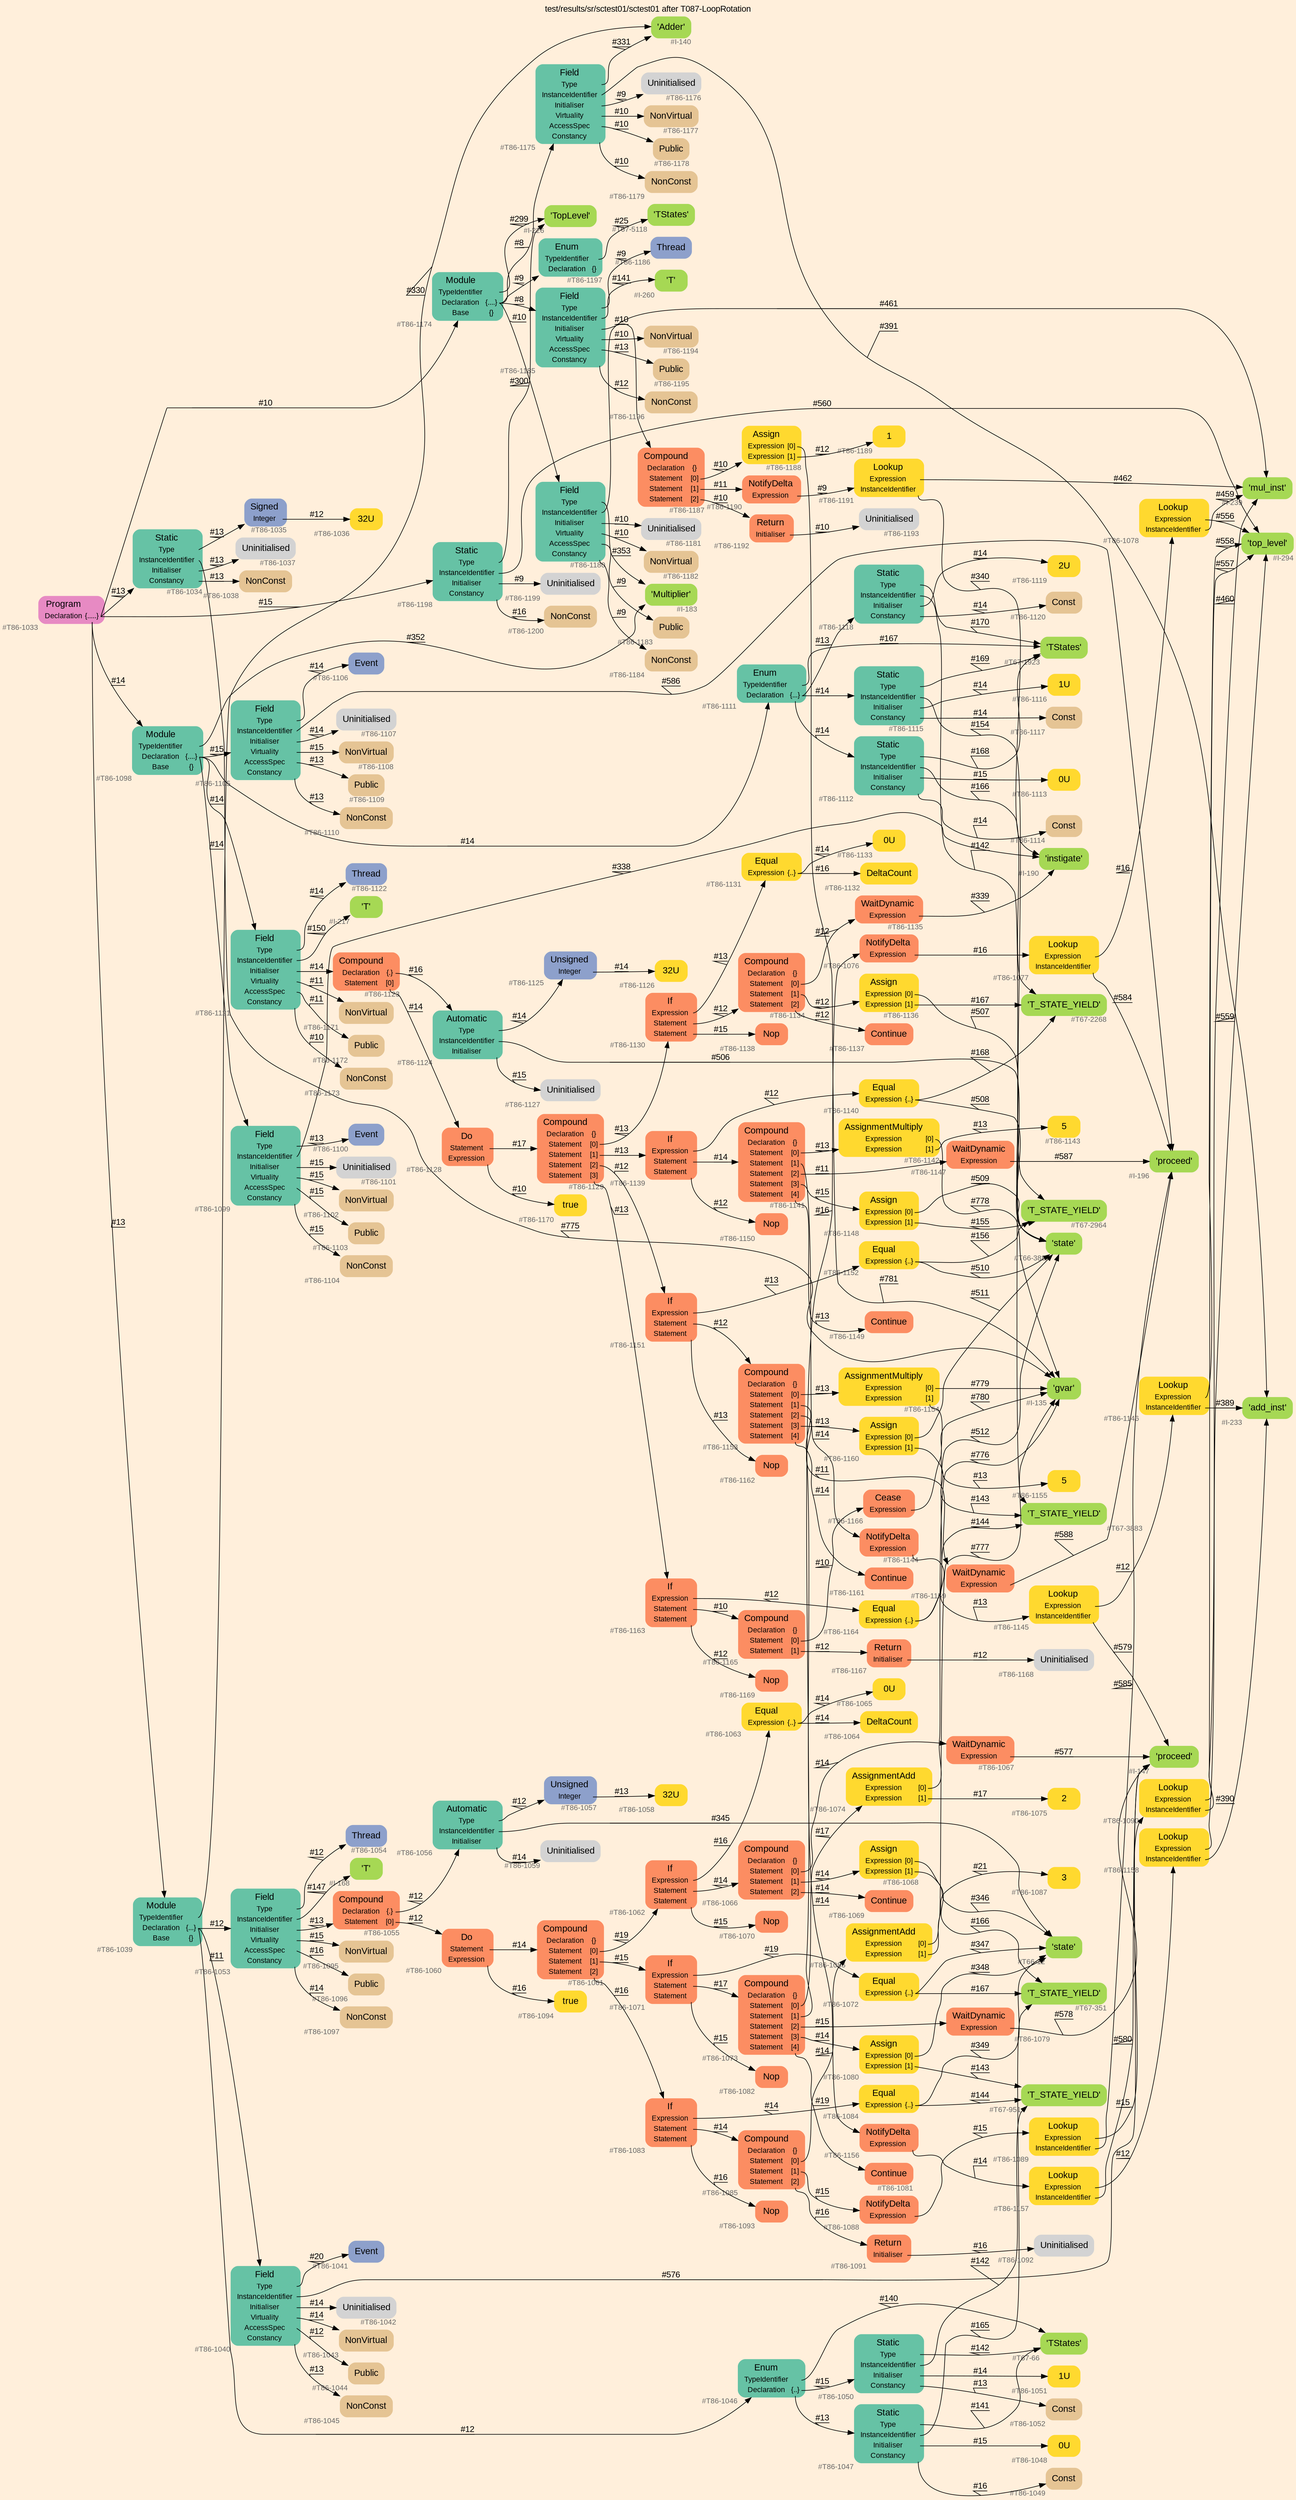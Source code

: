 digraph "test/results/sr/sctest01/sctest01 after T087-LoopRotation" {
label = "test/results/sr/sctest01/sctest01 after T087-LoopRotation"
labelloc = t
graph [
    rankdir = "LR"
    ranksep = 0.3
    bgcolor = antiquewhite1
    color = black
    fontcolor = black
    fontname = "Arial"
];
node [
    fontname = "Arial"
];
edge [
    fontname = "Arial"
];

// -------------------- node figure --------------------
// -------- block #T86-1033 ----------
"#T86-1033" [
    fillcolor = "/set28/4"
    xlabel = "#T86-1033"
    fontsize = "12"
    fontcolor = grey40
    shape = "plaintext"
    label = <<TABLE BORDER="0" CELLBORDER="0" CELLSPACING="0">
     <TR><TD><FONT COLOR="black" POINT-SIZE="15">Program</FONT></TD></TR>
     <TR><TD><FONT COLOR="black" POINT-SIZE="12">Declaration</FONT></TD><TD PORT="port0"><FONT COLOR="black" POINT-SIZE="12">{.....}</FONT></TD></TR>
    </TABLE>>
    style = "rounded,filled"
];

// -------- block #T86-1034 ----------
"#T86-1034" [
    fillcolor = "/set28/1"
    xlabel = "#T86-1034"
    fontsize = "12"
    fontcolor = grey40
    shape = "plaintext"
    label = <<TABLE BORDER="0" CELLBORDER="0" CELLSPACING="0">
     <TR><TD><FONT COLOR="black" POINT-SIZE="15">Static</FONT></TD></TR>
     <TR><TD><FONT COLOR="black" POINT-SIZE="12">Type</FONT></TD><TD PORT="port0"></TD></TR>
     <TR><TD><FONT COLOR="black" POINT-SIZE="12">InstanceIdentifier</FONT></TD><TD PORT="port1"></TD></TR>
     <TR><TD><FONT COLOR="black" POINT-SIZE="12">Initialiser</FONT></TD><TD PORT="port2"></TD></TR>
     <TR><TD><FONT COLOR="black" POINT-SIZE="12">Constancy</FONT></TD><TD PORT="port3"></TD></TR>
    </TABLE>>
    style = "rounded,filled"
];

// -------- block #T86-1035 ----------
"#T86-1035" [
    fillcolor = "/set28/3"
    xlabel = "#T86-1035"
    fontsize = "12"
    fontcolor = grey40
    shape = "plaintext"
    label = <<TABLE BORDER="0" CELLBORDER="0" CELLSPACING="0">
     <TR><TD><FONT COLOR="black" POINT-SIZE="15">Signed</FONT></TD></TR>
     <TR><TD><FONT COLOR="black" POINT-SIZE="12">Integer</FONT></TD><TD PORT="port0"></TD></TR>
    </TABLE>>
    style = "rounded,filled"
];

// -------- block #T86-1036 ----------
"#T86-1036" [
    fillcolor = "/set28/6"
    xlabel = "#T86-1036"
    fontsize = "12"
    fontcolor = grey40
    shape = "plaintext"
    label = <<TABLE BORDER="0" CELLBORDER="0" CELLSPACING="0">
     <TR><TD><FONT COLOR="black" POINT-SIZE="15">32U</FONT></TD></TR>
    </TABLE>>
    style = "rounded,filled"
];

// -------- block #I-135 ----------
"#I-135" [
    fillcolor = "/set28/5"
    xlabel = "#I-135"
    fontsize = "12"
    fontcolor = grey40
    shape = "plaintext"
    label = <<TABLE BORDER="0" CELLBORDER="0" CELLSPACING="0">
     <TR><TD><FONT COLOR="black" POINT-SIZE="15">'gvar'</FONT></TD></TR>
    </TABLE>>
    style = "rounded,filled"
];

// -------- block #T86-1037 ----------
"#T86-1037" [
    xlabel = "#T86-1037"
    fontsize = "12"
    fontcolor = grey40
    shape = "plaintext"
    label = <<TABLE BORDER="0" CELLBORDER="0" CELLSPACING="0">
     <TR><TD><FONT COLOR="black" POINT-SIZE="15">Uninitialised</FONT></TD></TR>
    </TABLE>>
    style = "rounded,filled"
];

// -------- block #T86-1038 ----------
"#T86-1038" [
    fillcolor = "/set28/7"
    xlabel = "#T86-1038"
    fontsize = "12"
    fontcolor = grey40
    shape = "plaintext"
    label = <<TABLE BORDER="0" CELLBORDER="0" CELLSPACING="0">
     <TR><TD><FONT COLOR="black" POINT-SIZE="15">NonConst</FONT></TD></TR>
    </TABLE>>
    style = "rounded,filled"
];

// -------- block #T86-1039 ----------
"#T86-1039" [
    fillcolor = "/set28/1"
    xlabel = "#T86-1039"
    fontsize = "12"
    fontcolor = grey40
    shape = "plaintext"
    label = <<TABLE BORDER="0" CELLBORDER="0" CELLSPACING="0">
     <TR><TD><FONT COLOR="black" POINT-SIZE="15">Module</FONT></TD></TR>
     <TR><TD><FONT COLOR="black" POINT-SIZE="12">TypeIdentifier</FONT></TD><TD PORT="port0"></TD></TR>
     <TR><TD><FONT COLOR="black" POINT-SIZE="12">Declaration</FONT></TD><TD PORT="port1"><FONT COLOR="black" POINT-SIZE="12">{...}</FONT></TD></TR>
     <TR><TD><FONT COLOR="black" POINT-SIZE="12">Base</FONT></TD><TD PORT="port2"><FONT COLOR="black" POINT-SIZE="12">{}</FONT></TD></TR>
    </TABLE>>
    style = "rounded,filled"
];

// -------- block #I-140 ----------
"#I-140" [
    fillcolor = "/set28/5"
    xlabel = "#I-140"
    fontsize = "12"
    fontcolor = grey40
    shape = "plaintext"
    label = <<TABLE BORDER="0" CELLBORDER="0" CELLSPACING="0">
     <TR><TD><FONT COLOR="black" POINT-SIZE="15">'Adder'</FONT></TD></TR>
    </TABLE>>
    style = "rounded,filled"
];

// -------- block #T86-1040 ----------
"#T86-1040" [
    fillcolor = "/set28/1"
    xlabel = "#T86-1040"
    fontsize = "12"
    fontcolor = grey40
    shape = "plaintext"
    label = <<TABLE BORDER="0" CELLBORDER="0" CELLSPACING="0">
     <TR><TD><FONT COLOR="black" POINT-SIZE="15">Field</FONT></TD></TR>
     <TR><TD><FONT COLOR="black" POINT-SIZE="12">Type</FONT></TD><TD PORT="port0"></TD></TR>
     <TR><TD><FONT COLOR="black" POINT-SIZE="12">InstanceIdentifier</FONT></TD><TD PORT="port1"></TD></TR>
     <TR><TD><FONT COLOR="black" POINT-SIZE="12">Initialiser</FONT></TD><TD PORT="port2"></TD></TR>
     <TR><TD><FONT COLOR="black" POINT-SIZE="12">Virtuality</FONT></TD><TD PORT="port3"></TD></TR>
     <TR><TD><FONT COLOR="black" POINT-SIZE="12">AccessSpec</FONT></TD><TD PORT="port4"></TD></TR>
     <TR><TD><FONT COLOR="black" POINT-SIZE="12">Constancy</FONT></TD><TD PORT="port5"></TD></TR>
    </TABLE>>
    style = "rounded,filled"
];

// -------- block #T86-1041 ----------
"#T86-1041" [
    fillcolor = "/set28/3"
    xlabel = "#T86-1041"
    fontsize = "12"
    fontcolor = grey40
    shape = "plaintext"
    label = <<TABLE BORDER="0" CELLBORDER="0" CELLSPACING="0">
     <TR><TD><FONT COLOR="black" POINT-SIZE="15">Event</FONT></TD></TR>
    </TABLE>>
    style = "rounded,filled"
];

// -------- block #I-147 ----------
"#I-147" [
    fillcolor = "/set28/5"
    xlabel = "#I-147"
    fontsize = "12"
    fontcolor = grey40
    shape = "plaintext"
    label = <<TABLE BORDER="0" CELLBORDER="0" CELLSPACING="0">
     <TR><TD><FONT COLOR="black" POINT-SIZE="15">'proceed'</FONT></TD></TR>
    </TABLE>>
    style = "rounded,filled"
];

// -------- block #T86-1042 ----------
"#T86-1042" [
    xlabel = "#T86-1042"
    fontsize = "12"
    fontcolor = grey40
    shape = "plaintext"
    label = <<TABLE BORDER="0" CELLBORDER="0" CELLSPACING="0">
     <TR><TD><FONT COLOR="black" POINT-SIZE="15">Uninitialised</FONT></TD></TR>
    </TABLE>>
    style = "rounded,filled"
];

// -------- block #T86-1043 ----------
"#T86-1043" [
    fillcolor = "/set28/7"
    xlabel = "#T86-1043"
    fontsize = "12"
    fontcolor = grey40
    shape = "plaintext"
    label = <<TABLE BORDER="0" CELLBORDER="0" CELLSPACING="0">
     <TR><TD><FONT COLOR="black" POINT-SIZE="15">NonVirtual</FONT></TD></TR>
    </TABLE>>
    style = "rounded,filled"
];

// -------- block #T86-1044 ----------
"#T86-1044" [
    fillcolor = "/set28/7"
    xlabel = "#T86-1044"
    fontsize = "12"
    fontcolor = grey40
    shape = "plaintext"
    label = <<TABLE BORDER="0" CELLBORDER="0" CELLSPACING="0">
     <TR><TD><FONT COLOR="black" POINT-SIZE="15">Public</FONT></TD></TR>
    </TABLE>>
    style = "rounded,filled"
];

// -------- block #T86-1045 ----------
"#T86-1045" [
    fillcolor = "/set28/7"
    xlabel = "#T86-1045"
    fontsize = "12"
    fontcolor = grey40
    shape = "plaintext"
    label = <<TABLE BORDER="0" CELLBORDER="0" CELLSPACING="0">
     <TR><TD><FONT COLOR="black" POINT-SIZE="15">NonConst</FONT></TD></TR>
    </TABLE>>
    style = "rounded,filled"
];

// -------- block #T86-1046 ----------
"#T86-1046" [
    fillcolor = "/set28/1"
    xlabel = "#T86-1046"
    fontsize = "12"
    fontcolor = grey40
    shape = "plaintext"
    label = <<TABLE BORDER="0" CELLBORDER="0" CELLSPACING="0">
     <TR><TD><FONT COLOR="black" POINT-SIZE="15">Enum</FONT></TD></TR>
     <TR><TD><FONT COLOR="black" POINT-SIZE="12">TypeIdentifier</FONT></TD><TD PORT="port0"></TD></TR>
     <TR><TD><FONT COLOR="black" POINT-SIZE="12">Declaration</FONT></TD><TD PORT="port1"><FONT COLOR="black" POINT-SIZE="12">{..}</FONT></TD></TR>
    </TABLE>>
    style = "rounded,filled"
];

// -------- block #T67-66 ----------
"#T67-66" [
    fillcolor = "/set28/5"
    xlabel = "#T67-66"
    fontsize = "12"
    fontcolor = grey40
    shape = "plaintext"
    label = <<TABLE BORDER="0" CELLBORDER="0" CELLSPACING="0">
     <TR><TD><FONT COLOR="black" POINT-SIZE="15">'TStates'</FONT></TD></TR>
    </TABLE>>
    style = "rounded,filled"
];

// -------- block #T86-1047 ----------
"#T86-1047" [
    fillcolor = "/set28/1"
    xlabel = "#T86-1047"
    fontsize = "12"
    fontcolor = grey40
    shape = "plaintext"
    label = <<TABLE BORDER="0" CELLBORDER="0" CELLSPACING="0">
     <TR><TD><FONT COLOR="black" POINT-SIZE="15">Static</FONT></TD></TR>
     <TR><TD><FONT COLOR="black" POINT-SIZE="12">Type</FONT></TD><TD PORT="port0"></TD></TR>
     <TR><TD><FONT COLOR="black" POINT-SIZE="12">InstanceIdentifier</FONT></TD><TD PORT="port1"></TD></TR>
     <TR><TD><FONT COLOR="black" POINT-SIZE="12">Initialiser</FONT></TD><TD PORT="port2"></TD></TR>
     <TR><TD><FONT COLOR="black" POINT-SIZE="12">Constancy</FONT></TD><TD PORT="port3"></TD></TR>
    </TABLE>>
    style = "rounded,filled"
];

// -------- block #T67-351 ----------
"#T67-351" [
    fillcolor = "/set28/5"
    xlabel = "#T67-351"
    fontsize = "12"
    fontcolor = grey40
    shape = "plaintext"
    label = <<TABLE BORDER="0" CELLBORDER="0" CELLSPACING="0">
     <TR><TD><FONT COLOR="black" POINT-SIZE="15">'T_STATE_YIELD'</FONT></TD></TR>
    </TABLE>>
    style = "rounded,filled"
];

// -------- block #T86-1048 ----------
"#T86-1048" [
    fillcolor = "/set28/6"
    xlabel = "#T86-1048"
    fontsize = "12"
    fontcolor = grey40
    shape = "plaintext"
    label = <<TABLE BORDER="0" CELLBORDER="0" CELLSPACING="0">
     <TR><TD><FONT COLOR="black" POINT-SIZE="15">0U</FONT></TD></TR>
    </TABLE>>
    style = "rounded,filled"
];

// -------- block #T86-1049 ----------
"#T86-1049" [
    fillcolor = "/set28/7"
    xlabel = "#T86-1049"
    fontsize = "12"
    fontcolor = grey40
    shape = "plaintext"
    label = <<TABLE BORDER="0" CELLBORDER="0" CELLSPACING="0">
     <TR><TD><FONT COLOR="black" POINT-SIZE="15">Const</FONT></TD></TR>
    </TABLE>>
    style = "rounded,filled"
];

// -------- block #T86-1050 ----------
"#T86-1050" [
    fillcolor = "/set28/1"
    xlabel = "#T86-1050"
    fontsize = "12"
    fontcolor = grey40
    shape = "plaintext"
    label = <<TABLE BORDER="0" CELLBORDER="0" CELLSPACING="0">
     <TR><TD><FONT COLOR="black" POINT-SIZE="15">Static</FONT></TD></TR>
     <TR><TD><FONT COLOR="black" POINT-SIZE="12">Type</FONT></TD><TD PORT="port0"></TD></TR>
     <TR><TD><FONT COLOR="black" POINT-SIZE="12">InstanceIdentifier</FONT></TD><TD PORT="port1"></TD></TR>
     <TR><TD><FONT COLOR="black" POINT-SIZE="12">Initialiser</FONT></TD><TD PORT="port2"></TD></TR>
     <TR><TD><FONT COLOR="black" POINT-SIZE="12">Constancy</FONT></TD><TD PORT="port3"></TD></TR>
    </TABLE>>
    style = "rounded,filled"
];

// -------- block #T67-951 ----------
"#T67-951" [
    fillcolor = "/set28/5"
    xlabel = "#T67-951"
    fontsize = "12"
    fontcolor = grey40
    shape = "plaintext"
    label = <<TABLE BORDER="0" CELLBORDER="0" CELLSPACING="0">
     <TR><TD><FONT COLOR="black" POINT-SIZE="15">'T_STATE_YIELD'</FONT></TD></TR>
    </TABLE>>
    style = "rounded,filled"
];

// -------- block #T86-1051 ----------
"#T86-1051" [
    fillcolor = "/set28/6"
    xlabel = "#T86-1051"
    fontsize = "12"
    fontcolor = grey40
    shape = "plaintext"
    label = <<TABLE BORDER="0" CELLBORDER="0" CELLSPACING="0">
     <TR><TD><FONT COLOR="black" POINT-SIZE="15">1U</FONT></TD></TR>
    </TABLE>>
    style = "rounded,filled"
];

// -------- block #T86-1052 ----------
"#T86-1052" [
    fillcolor = "/set28/7"
    xlabel = "#T86-1052"
    fontsize = "12"
    fontcolor = grey40
    shape = "plaintext"
    label = <<TABLE BORDER="0" CELLBORDER="0" CELLSPACING="0">
     <TR><TD><FONT COLOR="black" POINT-SIZE="15">Const</FONT></TD></TR>
    </TABLE>>
    style = "rounded,filled"
];

// -------- block #T86-1053 ----------
"#T86-1053" [
    fillcolor = "/set28/1"
    xlabel = "#T86-1053"
    fontsize = "12"
    fontcolor = grey40
    shape = "plaintext"
    label = <<TABLE BORDER="0" CELLBORDER="0" CELLSPACING="0">
     <TR><TD><FONT COLOR="black" POINT-SIZE="15">Field</FONT></TD></TR>
     <TR><TD><FONT COLOR="black" POINT-SIZE="12">Type</FONT></TD><TD PORT="port0"></TD></TR>
     <TR><TD><FONT COLOR="black" POINT-SIZE="12">InstanceIdentifier</FONT></TD><TD PORT="port1"></TD></TR>
     <TR><TD><FONT COLOR="black" POINT-SIZE="12">Initialiser</FONT></TD><TD PORT="port2"></TD></TR>
     <TR><TD><FONT COLOR="black" POINT-SIZE="12">Virtuality</FONT></TD><TD PORT="port3"></TD></TR>
     <TR><TD><FONT COLOR="black" POINT-SIZE="12">AccessSpec</FONT></TD><TD PORT="port4"></TD></TR>
     <TR><TD><FONT COLOR="black" POINT-SIZE="12">Constancy</FONT></TD><TD PORT="port5"></TD></TR>
    </TABLE>>
    style = "rounded,filled"
];

// -------- block #T86-1054 ----------
"#T86-1054" [
    fillcolor = "/set28/3"
    xlabel = "#T86-1054"
    fontsize = "12"
    fontcolor = grey40
    shape = "plaintext"
    label = <<TABLE BORDER="0" CELLBORDER="0" CELLSPACING="0">
     <TR><TD><FONT COLOR="black" POINT-SIZE="15">Thread</FONT></TD></TR>
    </TABLE>>
    style = "rounded,filled"
];

// -------- block #I-168 ----------
"#I-168" [
    fillcolor = "/set28/5"
    xlabel = "#I-168"
    fontsize = "12"
    fontcolor = grey40
    shape = "plaintext"
    label = <<TABLE BORDER="0" CELLBORDER="0" CELLSPACING="0">
     <TR><TD><FONT COLOR="black" POINT-SIZE="15">'T'</FONT></TD></TR>
    </TABLE>>
    style = "rounded,filled"
];

// -------- block #T86-1055 ----------
"#T86-1055" [
    fillcolor = "/set28/2"
    xlabel = "#T86-1055"
    fontsize = "12"
    fontcolor = grey40
    shape = "plaintext"
    label = <<TABLE BORDER="0" CELLBORDER="0" CELLSPACING="0">
     <TR><TD><FONT COLOR="black" POINT-SIZE="15">Compound</FONT></TD></TR>
     <TR><TD><FONT COLOR="black" POINT-SIZE="12">Declaration</FONT></TD><TD PORT="port0"><FONT COLOR="black" POINT-SIZE="12">{.}</FONT></TD></TR>
     <TR><TD><FONT COLOR="black" POINT-SIZE="12">Statement</FONT></TD><TD PORT="port1"><FONT COLOR="black" POINT-SIZE="12">[0]</FONT></TD></TR>
    </TABLE>>
    style = "rounded,filled"
];

// -------- block #T86-1056 ----------
"#T86-1056" [
    fillcolor = "/set28/1"
    xlabel = "#T86-1056"
    fontsize = "12"
    fontcolor = grey40
    shape = "plaintext"
    label = <<TABLE BORDER="0" CELLBORDER="0" CELLSPACING="0">
     <TR><TD><FONT COLOR="black" POINT-SIZE="15">Automatic</FONT></TD></TR>
     <TR><TD><FONT COLOR="black" POINT-SIZE="12">Type</FONT></TD><TD PORT="port0"></TD></TR>
     <TR><TD><FONT COLOR="black" POINT-SIZE="12">InstanceIdentifier</FONT></TD><TD PORT="port1"></TD></TR>
     <TR><TD><FONT COLOR="black" POINT-SIZE="12">Initialiser</FONT></TD><TD PORT="port2"></TD></TR>
    </TABLE>>
    style = "rounded,filled"
];

// -------- block #T86-1057 ----------
"#T86-1057" [
    fillcolor = "/set28/3"
    xlabel = "#T86-1057"
    fontsize = "12"
    fontcolor = grey40
    shape = "plaintext"
    label = <<TABLE BORDER="0" CELLBORDER="0" CELLSPACING="0">
     <TR><TD><FONT COLOR="black" POINT-SIZE="15">Unsigned</FONT></TD></TR>
     <TR><TD><FONT COLOR="black" POINT-SIZE="12">Integer</FONT></TD><TD PORT="port0"></TD></TR>
    </TABLE>>
    style = "rounded,filled"
];

// -------- block #T86-1058 ----------
"#T86-1058" [
    fillcolor = "/set28/6"
    xlabel = "#T86-1058"
    fontsize = "12"
    fontcolor = grey40
    shape = "plaintext"
    label = <<TABLE BORDER="0" CELLBORDER="0" CELLSPACING="0">
     <TR><TD><FONT COLOR="black" POINT-SIZE="15">32U</FONT></TD></TR>
    </TABLE>>
    style = "rounded,filled"
];

// -------- block #T66-12 ----------
"#T66-12" [
    fillcolor = "/set28/5"
    xlabel = "#T66-12"
    fontsize = "12"
    fontcolor = grey40
    shape = "plaintext"
    label = <<TABLE BORDER="0" CELLBORDER="0" CELLSPACING="0">
     <TR><TD><FONT COLOR="black" POINT-SIZE="15">'state'</FONT></TD></TR>
    </TABLE>>
    style = "rounded,filled"
];

// -------- block #T86-1059 ----------
"#T86-1059" [
    xlabel = "#T86-1059"
    fontsize = "12"
    fontcolor = grey40
    shape = "plaintext"
    label = <<TABLE BORDER="0" CELLBORDER="0" CELLSPACING="0">
     <TR><TD><FONT COLOR="black" POINT-SIZE="15">Uninitialised</FONT></TD></TR>
    </TABLE>>
    style = "rounded,filled"
];

// -------- block #T86-1060 ----------
"#T86-1060" [
    fillcolor = "/set28/2"
    xlabel = "#T86-1060"
    fontsize = "12"
    fontcolor = grey40
    shape = "plaintext"
    label = <<TABLE BORDER="0" CELLBORDER="0" CELLSPACING="0">
     <TR><TD><FONT COLOR="black" POINT-SIZE="15">Do</FONT></TD></TR>
     <TR><TD><FONT COLOR="black" POINT-SIZE="12">Statement</FONT></TD><TD PORT="port0"></TD></TR>
     <TR><TD><FONT COLOR="black" POINT-SIZE="12">Expression</FONT></TD><TD PORT="port1"></TD></TR>
    </TABLE>>
    style = "rounded,filled"
];

// -------- block #T86-1061 ----------
"#T86-1061" [
    fillcolor = "/set28/2"
    xlabel = "#T86-1061"
    fontsize = "12"
    fontcolor = grey40
    shape = "plaintext"
    label = <<TABLE BORDER="0" CELLBORDER="0" CELLSPACING="0">
     <TR><TD><FONT COLOR="black" POINT-SIZE="15">Compound</FONT></TD></TR>
     <TR><TD><FONT COLOR="black" POINT-SIZE="12">Declaration</FONT></TD><TD PORT="port0"><FONT COLOR="black" POINT-SIZE="12">{}</FONT></TD></TR>
     <TR><TD><FONT COLOR="black" POINT-SIZE="12">Statement</FONT></TD><TD PORT="port1"><FONT COLOR="black" POINT-SIZE="12">[0]</FONT></TD></TR>
     <TR><TD><FONT COLOR="black" POINT-SIZE="12">Statement</FONT></TD><TD PORT="port2"><FONT COLOR="black" POINT-SIZE="12">[1]</FONT></TD></TR>
     <TR><TD><FONT COLOR="black" POINT-SIZE="12">Statement</FONT></TD><TD PORT="port3"><FONT COLOR="black" POINT-SIZE="12">[2]</FONT></TD></TR>
    </TABLE>>
    style = "rounded,filled"
];

// -------- block #T86-1062 ----------
"#T86-1062" [
    fillcolor = "/set28/2"
    xlabel = "#T86-1062"
    fontsize = "12"
    fontcolor = grey40
    shape = "plaintext"
    label = <<TABLE BORDER="0" CELLBORDER="0" CELLSPACING="0">
     <TR><TD><FONT COLOR="black" POINT-SIZE="15">If</FONT></TD></TR>
     <TR><TD><FONT COLOR="black" POINT-SIZE="12">Expression</FONT></TD><TD PORT="port0"></TD></TR>
     <TR><TD><FONT COLOR="black" POINT-SIZE="12">Statement</FONT></TD><TD PORT="port1"></TD></TR>
     <TR><TD><FONT COLOR="black" POINT-SIZE="12">Statement</FONT></TD><TD PORT="port2"></TD></TR>
    </TABLE>>
    style = "rounded,filled"
];

// -------- block #T86-1063 ----------
"#T86-1063" [
    fillcolor = "/set28/6"
    xlabel = "#T86-1063"
    fontsize = "12"
    fontcolor = grey40
    shape = "plaintext"
    label = <<TABLE BORDER="0" CELLBORDER="0" CELLSPACING="0">
     <TR><TD><FONT COLOR="black" POINT-SIZE="15">Equal</FONT></TD></TR>
     <TR><TD><FONT COLOR="black" POINT-SIZE="12">Expression</FONT></TD><TD PORT="port0"><FONT COLOR="black" POINT-SIZE="12">{..}</FONT></TD></TR>
    </TABLE>>
    style = "rounded,filled"
];

// -------- block #T86-1064 ----------
"#T86-1064" [
    fillcolor = "/set28/6"
    xlabel = "#T86-1064"
    fontsize = "12"
    fontcolor = grey40
    shape = "plaintext"
    label = <<TABLE BORDER="0" CELLBORDER="0" CELLSPACING="0">
     <TR><TD><FONT COLOR="black" POINT-SIZE="15">DeltaCount</FONT></TD></TR>
    </TABLE>>
    style = "rounded,filled"
];

// -------- block #T86-1065 ----------
"#T86-1065" [
    fillcolor = "/set28/6"
    xlabel = "#T86-1065"
    fontsize = "12"
    fontcolor = grey40
    shape = "plaintext"
    label = <<TABLE BORDER="0" CELLBORDER="0" CELLSPACING="0">
     <TR><TD><FONT COLOR="black" POINT-SIZE="15">0U</FONT></TD></TR>
    </TABLE>>
    style = "rounded,filled"
];

// -------- block #T86-1066 ----------
"#T86-1066" [
    fillcolor = "/set28/2"
    xlabel = "#T86-1066"
    fontsize = "12"
    fontcolor = grey40
    shape = "plaintext"
    label = <<TABLE BORDER="0" CELLBORDER="0" CELLSPACING="0">
     <TR><TD><FONT COLOR="black" POINT-SIZE="15">Compound</FONT></TD></TR>
     <TR><TD><FONT COLOR="black" POINT-SIZE="12">Declaration</FONT></TD><TD PORT="port0"><FONT COLOR="black" POINT-SIZE="12">{}</FONT></TD></TR>
     <TR><TD><FONT COLOR="black" POINT-SIZE="12">Statement</FONT></TD><TD PORT="port1"><FONT COLOR="black" POINT-SIZE="12">[0]</FONT></TD></TR>
     <TR><TD><FONT COLOR="black" POINT-SIZE="12">Statement</FONT></TD><TD PORT="port2"><FONT COLOR="black" POINT-SIZE="12">[1]</FONT></TD></TR>
     <TR><TD><FONT COLOR="black" POINT-SIZE="12">Statement</FONT></TD><TD PORT="port3"><FONT COLOR="black" POINT-SIZE="12">[2]</FONT></TD></TR>
    </TABLE>>
    style = "rounded,filled"
];

// -------- block #T86-1067 ----------
"#T86-1067" [
    fillcolor = "/set28/2"
    xlabel = "#T86-1067"
    fontsize = "12"
    fontcolor = grey40
    shape = "plaintext"
    label = <<TABLE BORDER="0" CELLBORDER="0" CELLSPACING="0">
     <TR><TD><FONT COLOR="black" POINT-SIZE="15">WaitDynamic</FONT></TD></TR>
     <TR><TD><FONT COLOR="black" POINT-SIZE="12">Expression</FONT></TD><TD PORT="port0"></TD></TR>
    </TABLE>>
    style = "rounded,filled"
];

// -------- block #T86-1068 ----------
"#T86-1068" [
    fillcolor = "/set28/6"
    xlabel = "#T86-1068"
    fontsize = "12"
    fontcolor = grey40
    shape = "plaintext"
    label = <<TABLE BORDER="0" CELLBORDER="0" CELLSPACING="0">
     <TR><TD><FONT COLOR="black" POINT-SIZE="15">Assign</FONT></TD></TR>
     <TR><TD><FONT COLOR="black" POINT-SIZE="12">Expression</FONT></TD><TD PORT="port0"><FONT COLOR="black" POINT-SIZE="12">[0]</FONT></TD></TR>
     <TR><TD><FONT COLOR="black" POINT-SIZE="12">Expression</FONT></TD><TD PORT="port1"><FONT COLOR="black" POINT-SIZE="12">[1]</FONT></TD></TR>
    </TABLE>>
    style = "rounded,filled"
];

// -------- block #T86-1069 ----------
"#T86-1069" [
    fillcolor = "/set28/2"
    xlabel = "#T86-1069"
    fontsize = "12"
    fontcolor = grey40
    shape = "plaintext"
    label = <<TABLE BORDER="0" CELLBORDER="0" CELLSPACING="0">
     <TR><TD><FONT COLOR="black" POINT-SIZE="15">Continue</FONT></TD></TR>
    </TABLE>>
    style = "rounded,filled"
];

// -------- block #T86-1070 ----------
"#T86-1070" [
    fillcolor = "/set28/2"
    xlabel = "#T86-1070"
    fontsize = "12"
    fontcolor = grey40
    shape = "plaintext"
    label = <<TABLE BORDER="0" CELLBORDER="0" CELLSPACING="0">
     <TR><TD><FONT COLOR="black" POINT-SIZE="15">Nop</FONT></TD></TR>
    </TABLE>>
    style = "rounded,filled"
];

// -------- block #T86-1071 ----------
"#T86-1071" [
    fillcolor = "/set28/2"
    xlabel = "#T86-1071"
    fontsize = "12"
    fontcolor = grey40
    shape = "plaintext"
    label = <<TABLE BORDER="0" CELLBORDER="0" CELLSPACING="0">
     <TR><TD><FONT COLOR="black" POINT-SIZE="15">If</FONT></TD></TR>
     <TR><TD><FONT COLOR="black" POINT-SIZE="12">Expression</FONT></TD><TD PORT="port0"></TD></TR>
     <TR><TD><FONT COLOR="black" POINT-SIZE="12">Statement</FONT></TD><TD PORT="port1"></TD></TR>
     <TR><TD><FONT COLOR="black" POINT-SIZE="12">Statement</FONT></TD><TD PORT="port2"></TD></TR>
    </TABLE>>
    style = "rounded,filled"
];

// -------- block #T86-1072 ----------
"#T86-1072" [
    fillcolor = "/set28/6"
    xlabel = "#T86-1072"
    fontsize = "12"
    fontcolor = grey40
    shape = "plaintext"
    label = <<TABLE BORDER="0" CELLBORDER="0" CELLSPACING="0">
     <TR><TD><FONT COLOR="black" POINT-SIZE="15">Equal</FONT></TD></TR>
     <TR><TD><FONT COLOR="black" POINT-SIZE="12">Expression</FONT></TD><TD PORT="port0"><FONT COLOR="black" POINT-SIZE="12">{..}</FONT></TD></TR>
    </TABLE>>
    style = "rounded,filled"
];

// -------- block #T86-1073 ----------
"#T86-1073" [
    fillcolor = "/set28/2"
    xlabel = "#T86-1073"
    fontsize = "12"
    fontcolor = grey40
    shape = "plaintext"
    label = <<TABLE BORDER="0" CELLBORDER="0" CELLSPACING="0">
     <TR><TD><FONT COLOR="black" POINT-SIZE="15">Compound</FONT></TD></TR>
     <TR><TD><FONT COLOR="black" POINT-SIZE="12">Declaration</FONT></TD><TD PORT="port0"><FONT COLOR="black" POINT-SIZE="12">{}</FONT></TD></TR>
     <TR><TD><FONT COLOR="black" POINT-SIZE="12">Statement</FONT></TD><TD PORT="port1"><FONT COLOR="black" POINT-SIZE="12">[0]</FONT></TD></TR>
     <TR><TD><FONT COLOR="black" POINT-SIZE="12">Statement</FONT></TD><TD PORT="port2"><FONT COLOR="black" POINT-SIZE="12">[1]</FONT></TD></TR>
     <TR><TD><FONT COLOR="black" POINT-SIZE="12">Statement</FONT></TD><TD PORT="port3"><FONT COLOR="black" POINT-SIZE="12">[2]</FONT></TD></TR>
     <TR><TD><FONT COLOR="black" POINT-SIZE="12">Statement</FONT></TD><TD PORT="port4"><FONT COLOR="black" POINT-SIZE="12">[3]</FONT></TD></TR>
     <TR><TD><FONT COLOR="black" POINT-SIZE="12">Statement</FONT></TD><TD PORT="port5"><FONT COLOR="black" POINT-SIZE="12">[4]</FONT></TD></TR>
    </TABLE>>
    style = "rounded,filled"
];

// -------- block #T86-1074 ----------
"#T86-1074" [
    fillcolor = "/set28/6"
    xlabel = "#T86-1074"
    fontsize = "12"
    fontcolor = grey40
    shape = "plaintext"
    label = <<TABLE BORDER="0" CELLBORDER="0" CELLSPACING="0">
     <TR><TD><FONT COLOR="black" POINT-SIZE="15">AssignmentAdd</FONT></TD></TR>
     <TR><TD><FONT COLOR="black" POINT-SIZE="12">Expression</FONT></TD><TD PORT="port0"><FONT COLOR="black" POINT-SIZE="12">[0]</FONT></TD></TR>
     <TR><TD><FONT COLOR="black" POINT-SIZE="12">Expression</FONT></TD><TD PORT="port1"><FONT COLOR="black" POINT-SIZE="12">[1]</FONT></TD></TR>
    </TABLE>>
    style = "rounded,filled"
];

// -------- block #T86-1075 ----------
"#T86-1075" [
    fillcolor = "/set28/6"
    xlabel = "#T86-1075"
    fontsize = "12"
    fontcolor = grey40
    shape = "plaintext"
    label = <<TABLE BORDER="0" CELLBORDER="0" CELLSPACING="0">
     <TR><TD><FONT COLOR="black" POINT-SIZE="15">2</FONT></TD></TR>
    </TABLE>>
    style = "rounded,filled"
];

// -------- block #T86-1076 ----------
"#T86-1076" [
    fillcolor = "/set28/2"
    xlabel = "#T86-1076"
    fontsize = "12"
    fontcolor = grey40
    shape = "plaintext"
    label = <<TABLE BORDER="0" CELLBORDER="0" CELLSPACING="0">
     <TR><TD><FONT COLOR="black" POINT-SIZE="15">NotifyDelta</FONT></TD></TR>
     <TR><TD><FONT COLOR="black" POINT-SIZE="12">Expression</FONT></TD><TD PORT="port0"></TD></TR>
    </TABLE>>
    style = "rounded,filled"
];

// -------- block #T86-1077 ----------
"#T86-1077" [
    fillcolor = "/set28/6"
    xlabel = "#T86-1077"
    fontsize = "12"
    fontcolor = grey40
    shape = "plaintext"
    label = <<TABLE BORDER="0" CELLBORDER="0" CELLSPACING="0">
     <TR><TD><FONT COLOR="black" POINT-SIZE="15">Lookup</FONT></TD></TR>
     <TR><TD><FONT COLOR="black" POINT-SIZE="12">Expression</FONT></TD><TD PORT="port0"></TD></TR>
     <TR><TD><FONT COLOR="black" POINT-SIZE="12">InstanceIdentifier</FONT></TD><TD PORT="port1"></TD></TR>
    </TABLE>>
    style = "rounded,filled"
];

// -------- block #T86-1078 ----------
"#T86-1078" [
    fillcolor = "/set28/6"
    xlabel = "#T86-1078"
    fontsize = "12"
    fontcolor = grey40
    shape = "plaintext"
    label = <<TABLE BORDER="0" CELLBORDER="0" CELLSPACING="0">
     <TR><TD><FONT COLOR="black" POINT-SIZE="15">Lookup</FONT></TD></TR>
     <TR><TD><FONT COLOR="black" POINT-SIZE="12">Expression</FONT></TD><TD PORT="port0"></TD></TR>
     <TR><TD><FONT COLOR="black" POINT-SIZE="12">InstanceIdentifier</FONT></TD><TD PORT="port1"></TD></TR>
    </TABLE>>
    style = "rounded,filled"
];

// -------- block #I-294 ----------
"#I-294" [
    fillcolor = "/set28/5"
    xlabel = "#I-294"
    fontsize = "12"
    fontcolor = grey40
    shape = "plaintext"
    label = <<TABLE BORDER="0" CELLBORDER="0" CELLSPACING="0">
     <TR><TD><FONT COLOR="black" POINT-SIZE="15">'top_level'</FONT></TD></TR>
    </TABLE>>
    style = "rounded,filled"
];

// -------- block #I-239 ----------
"#I-239" [
    fillcolor = "/set28/5"
    xlabel = "#I-239"
    fontsize = "12"
    fontcolor = grey40
    shape = "plaintext"
    label = <<TABLE BORDER="0" CELLBORDER="0" CELLSPACING="0">
     <TR><TD><FONT COLOR="black" POINT-SIZE="15">'mul_inst'</FONT></TD></TR>
    </TABLE>>
    style = "rounded,filled"
];

// -------- block #I-196 ----------
"#I-196" [
    fillcolor = "/set28/5"
    xlabel = "#I-196"
    fontsize = "12"
    fontcolor = grey40
    shape = "plaintext"
    label = <<TABLE BORDER="0" CELLBORDER="0" CELLSPACING="0">
     <TR><TD><FONT COLOR="black" POINT-SIZE="15">'proceed'</FONT></TD></TR>
    </TABLE>>
    style = "rounded,filled"
];

// -------- block #T86-1079 ----------
"#T86-1079" [
    fillcolor = "/set28/2"
    xlabel = "#T86-1079"
    fontsize = "12"
    fontcolor = grey40
    shape = "plaintext"
    label = <<TABLE BORDER="0" CELLBORDER="0" CELLSPACING="0">
     <TR><TD><FONT COLOR="black" POINT-SIZE="15">WaitDynamic</FONT></TD></TR>
     <TR><TD><FONT COLOR="black" POINT-SIZE="12">Expression</FONT></TD><TD PORT="port0"></TD></TR>
    </TABLE>>
    style = "rounded,filled"
];

// -------- block #T86-1080 ----------
"#T86-1080" [
    fillcolor = "/set28/6"
    xlabel = "#T86-1080"
    fontsize = "12"
    fontcolor = grey40
    shape = "plaintext"
    label = <<TABLE BORDER="0" CELLBORDER="0" CELLSPACING="0">
     <TR><TD><FONT COLOR="black" POINT-SIZE="15">Assign</FONT></TD></TR>
     <TR><TD><FONT COLOR="black" POINT-SIZE="12">Expression</FONT></TD><TD PORT="port0"><FONT COLOR="black" POINT-SIZE="12">[0]</FONT></TD></TR>
     <TR><TD><FONT COLOR="black" POINT-SIZE="12">Expression</FONT></TD><TD PORT="port1"><FONT COLOR="black" POINT-SIZE="12">[1]</FONT></TD></TR>
    </TABLE>>
    style = "rounded,filled"
];

// -------- block #T86-1081 ----------
"#T86-1081" [
    fillcolor = "/set28/2"
    xlabel = "#T86-1081"
    fontsize = "12"
    fontcolor = grey40
    shape = "plaintext"
    label = <<TABLE BORDER="0" CELLBORDER="0" CELLSPACING="0">
     <TR><TD><FONT COLOR="black" POINT-SIZE="15">Continue</FONT></TD></TR>
    </TABLE>>
    style = "rounded,filled"
];

// -------- block #T86-1082 ----------
"#T86-1082" [
    fillcolor = "/set28/2"
    xlabel = "#T86-1082"
    fontsize = "12"
    fontcolor = grey40
    shape = "plaintext"
    label = <<TABLE BORDER="0" CELLBORDER="0" CELLSPACING="0">
     <TR><TD><FONT COLOR="black" POINT-SIZE="15">Nop</FONT></TD></TR>
    </TABLE>>
    style = "rounded,filled"
];

// -------- block #T86-1083 ----------
"#T86-1083" [
    fillcolor = "/set28/2"
    xlabel = "#T86-1083"
    fontsize = "12"
    fontcolor = grey40
    shape = "plaintext"
    label = <<TABLE BORDER="0" CELLBORDER="0" CELLSPACING="0">
     <TR><TD><FONT COLOR="black" POINT-SIZE="15">If</FONT></TD></TR>
     <TR><TD><FONT COLOR="black" POINT-SIZE="12">Expression</FONT></TD><TD PORT="port0"></TD></TR>
     <TR><TD><FONT COLOR="black" POINT-SIZE="12">Statement</FONT></TD><TD PORT="port1"></TD></TR>
     <TR><TD><FONT COLOR="black" POINT-SIZE="12">Statement</FONT></TD><TD PORT="port2"></TD></TR>
    </TABLE>>
    style = "rounded,filled"
];

// -------- block #T86-1084 ----------
"#T86-1084" [
    fillcolor = "/set28/6"
    xlabel = "#T86-1084"
    fontsize = "12"
    fontcolor = grey40
    shape = "plaintext"
    label = <<TABLE BORDER="0" CELLBORDER="0" CELLSPACING="0">
     <TR><TD><FONT COLOR="black" POINT-SIZE="15">Equal</FONT></TD></TR>
     <TR><TD><FONT COLOR="black" POINT-SIZE="12">Expression</FONT></TD><TD PORT="port0"><FONT COLOR="black" POINT-SIZE="12">{..}</FONT></TD></TR>
    </TABLE>>
    style = "rounded,filled"
];

// -------- block #T86-1085 ----------
"#T86-1085" [
    fillcolor = "/set28/2"
    xlabel = "#T86-1085"
    fontsize = "12"
    fontcolor = grey40
    shape = "plaintext"
    label = <<TABLE BORDER="0" CELLBORDER="0" CELLSPACING="0">
     <TR><TD><FONT COLOR="black" POINT-SIZE="15">Compound</FONT></TD></TR>
     <TR><TD><FONT COLOR="black" POINT-SIZE="12">Declaration</FONT></TD><TD PORT="port0"><FONT COLOR="black" POINT-SIZE="12">{}</FONT></TD></TR>
     <TR><TD><FONT COLOR="black" POINT-SIZE="12">Statement</FONT></TD><TD PORT="port1"><FONT COLOR="black" POINT-SIZE="12">[0]</FONT></TD></TR>
     <TR><TD><FONT COLOR="black" POINT-SIZE="12">Statement</FONT></TD><TD PORT="port2"><FONT COLOR="black" POINT-SIZE="12">[1]</FONT></TD></TR>
     <TR><TD><FONT COLOR="black" POINT-SIZE="12">Statement</FONT></TD><TD PORT="port3"><FONT COLOR="black" POINT-SIZE="12">[2]</FONT></TD></TR>
    </TABLE>>
    style = "rounded,filled"
];

// -------- block #T86-1086 ----------
"#T86-1086" [
    fillcolor = "/set28/6"
    xlabel = "#T86-1086"
    fontsize = "12"
    fontcolor = grey40
    shape = "plaintext"
    label = <<TABLE BORDER="0" CELLBORDER="0" CELLSPACING="0">
     <TR><TD><FONT COLOR="black" POINT-SIZE="15">AssignmentAdd</FONT></TD></TR>
     <TR><TD><FONT COLOR="black" POINT-SIZE="12">Expression</FONT></TD><TD PORT="port0"><FONT COLOR="black" POINT-SIZE="12">[0]</FONT></TD></TR>
     <TR><TD><FONT COLOR="black" POINT-SIZE="12">Expression</FONT></TD><TD PORT="port1"><FONT COLOR="black" POINT-SIZE="12">[1]</FONT></TD></TR>
    </TABLE>>
    style = "rounded,filled"
];

// -------- block #T86-1087 ----------
"#T86-1087" [
    fillcolor = "/set28/6"
    xlabel = "#T86-1087"
    fontsize = "12"
    fontcolor = grey40
    shape = "plaintext"
    label = <<TABLE BORDER="0" CELLBORDER="0" CELLSPACING="0">
     <TR><TD><FONT COLOR="black" POINT-SIZE="15">3</FONT></TD></TR>
    </TABLE>>
    style = "rounded,filled"
];

// -------- block #T86-1088 ----------
"#T86-1088" [
    fillcolor = "/set28/2"
    xlabel = "#T86-1088"
    fontsize = "12"
    fontcolor = grey40
    shape = "plaintext"
    label = <<TABLE BORDER="0" CELLBORDER="0" CELLSPACING="0">
     <TR><TD><FONT COLOR="black" POINT-SIZE="15">NotifyDelta</FONT></TD></TR>
     <TR><TD><FONT COLOR="black" POINT-SIZE="12">Expression</FONT></TD><TD PORT="port0"></TD></TR>
    </TABLE>>
    style = "rounded,filled"
];

// -------- block #T86-1089 ----------
"#T86-1089" [
    fillcolor = "/set28/6"
    xlabel = "#T86-1089"
    fontsize = "12"
    fontcolor = grey40
    shape = "plaintext"
    label = <<TABLE BORDER="0" CELLBORDER="0" CELLSPACING="0">
     <TR><TD><FONT COLOR="black" POINT-SIZE="15">Lookup</FONT></TD></TR>
     <TR><TD><FONT COLOR="black" POINT-SIZE="12">Expression</FONT></TD><TD PORT="port0"></TD></TR>
     <TR><TD><FONT COLOR="black" POINT-SIZE="12">InstanceIdentifier</FONT></TD><TD PORT="port1"></TD></TR>
    </TABLE>>
    style = "rounded,filled"
];

// -------- block #T86-1090 ----------
"#T86-1090" [
    fillcolor = "/set28/6"
    xlabel = "#T86-1090"
    fontsize = "12"
    fontcolor = grey40
    shape = "plaintext"
    label = <<TABLE BORDER="0" CELLBORDER="0" CELLSPACING="0">
     <TR><TD><FONT COLOR="black" POINT-SIZE="15">Lookup</FONT></TD></TR>
     <TR><TD><FONT COLOR="black" POINT-SIZE="12">Expression</FONT></TD><TD PORT="port0"></TD></TR>
     <TR><TD><FONT COLOR="black" POINT-SIZE="12">InstanceIdentifier</FONT></TD><TD PORT="port1"></TD></TR>
    </TABLE>>
    style = "rounded,filled"
];

// -------- block #T86-1091 ----------
"#T86-1091" [
    fillcolor = "/set28/2"
    xlabel = "#T86-1091"
    fontsize = "12"
    fontcolor = grey40
    shape = "plaintext"
    label = <<TABLE BORDER="0" CELLBORDER="0" CELLSPACING="0">
     <TR><TD><FONT COLOR="black" POINT-SIZE="15">Return</FONT></TD></TR>
     <TR><TD><FONT COLOR="black" POINT-SIZE="12">Initialiser</FONT></TD><TD PORT="port0"></TD></TR>
    </TABLE>>
    style = "rounded,filled"
];

// -------- block #T86-1092 ----------
"#T86-1092" [
    xlabel = "#T86-1092"
    fontsize = "12"
    fontcolor = grey40
    shape = "plaintext"
    label = <<TABLE BORDER="0" CELLBORDER="0" CELLSPACING="0">
     <TR><TD><FONT COLOR="black" POINT-SIZE="15">Uninitialised</FONT></TD></TR>
    </TABLE>>
    style = "rounded,filled"
];

// -------- block #T86-1093 ----------
"#T86-1093" [
    fillcolor = "/set28/2"
    xlabel = "#T86-1093"
    fontsize = "12"
    fontcolor = grey40
    shape = "plaintext"
    label = <<TABLE BORDER="0" CELLBORDER="0" CELLSPACING="0">
     <TR><TD><FONT COLOR="black" POINT-SIZE="15">Nop</FONT></TD></TR>
    </TABLE>>
    style = "rounded,filled"
];

// -------- block #T86-1094 ----------
"#T86-1094" [
    fillcolor = "/set28/6"
    xlabel = "#T86-1094"
    fontsize = "12"
    fontcolor = grey40
    shape = "plaintext"
    label = <<TABLE BORDER="0" CELLBORDER="0" CELLSPACING="0">
     <TR><TD><FONT COLOR="black" POINT-SIZE="15">true</FONT></TD></TR>
    </TABLE>>
    style = "rounded,filled"
];

// -------- block #T86-1095 ----------
"#T86-1095" [
    fillcolor = "/set28/7"
    xlabel = "#T86-1095"
    fontsize = "12"
    fontcolor = grey40
    shape = "plaintext"
    label = <<TABLE BORDER="0" CELLBORDER="0" CELLSPACING="0">
     <TR><TD><FONT COLOR="black" POINT-SIZE="15">NonVirtual</FONT></TD></TR>
    </TABLE>>
    style = "rounded,filled"
];

// -------- block #T86-1096 ----------
"#T86-1096" [
    fillcolor = "/set28/7"
    xlabel = "#T86-1096"
    fontsize = "12"
    fontcolor = grey40
    shape = "plaintext"
    label = <<TABLE BORDER="0" CELLBORDER="0" CELLSPACING="0">
     <TR><TD><FONT COLOR="black" POINT-SIZE="15">Public</FONT></TD></TR>
    </TABLE>>
    style = "rounded,filled"
];

// -------- block #T86-1097 ----------
"#T86-1097" [
    fillcolor = "/set28/7"
    xlabel = "#T86-1097"
    fontsize = "12"
    fontcolor = grey40
    shape = "plaintext"
    label = <<TABLE BORDER="0" CELLBORDER="0" CELLSPACING="0">
     <TR><TD><FONT COLOR="black" POINT-SIZE="15">NonConst</FONT></TD></TR>
    </TABLE>>
    style = "rounded,filled"
];

// -------- block #T86-1098 ----------
"#T86-1098" [
    fillcolor = "/set28/1"
    xlabel = "#T86-1098"
    fontsize = "12"
    fontcolor = grey40
    shape = "plaintext"
    label = <<TABLE BORDER="0" CELLBORDER="0" CELLSPACING="0">
     <TR><TD><FONT COLOR="black" POINT-SIZE="15">Module</FONT></TD></TR>
     <TR><TD><FONT COLOR="black" POINT-SIZE="12">TypeIdentifier</FONT></TD><TD PORT="port0"></TD></TR>
     <TR><TD><FONT COLOR="black" POINT-SIZE="12">Declaration</FONT></TD><TD PORT="port1"><FONT COLOR="black" POINT-SIZE="12">{....}</FONT></TD></TR>
     <TR><TD><FONT COLOR="black" POINT-SIZE="12">Base</FONT></TD><TD PORT="port2"><FONT COLOR="black" POINT-SIZE="12">{}</FONT></TD></TR>
    </TABLE>>
    style = "rounded,filled"
];

// -------- block #I-183 ----------
"#I-183" [
    fillcolor = "/set28/5"
    xlabel = "#I-183"
    fontsize = "12"
    fontcolor = grey40
    shape = "plaintext"
    label = <<TABLE BORDER="0" CELLBORDER="0" CELLSPACING="0">
     <TR><TD><FONT COLOR="black" POINT-SIZE="15">'Multiplier'</FONT></TD></TR>
    </TABLE>>
    style = "rounded,filled"
];

// -------- block #T86-1099 ----------
"#T86-1099" [
    fillcolor = "/set28/1"
    xlabel = "#T86-1099"
    fontsize = "12"
    fontcolor = grey40
    shape = "plaintext"
    label = <<TABLE BORDER="0" CELLBORDER="0" CELLSPACING="0">
     <TR><TD><FONT COLOR="black" POINT-SIZE="15">Field</FONT></TD></TR>
     <TR><TD><FONT COLOR="black" POINT-SIZE="12">Type</FONT></TD><TD PORT="port0"></TD></TR>
     <TR><TD><FONT COLOR="black" POINT-SIZE="12">InstanceIdentifier</FONT></TD><TD PORT="port1"></TD></TR>
     <TR><TD><FONT COLOR="black" POINT-SIZE="12">Initialiser</FONT></TD><TD PORT="port2"></TD></TR>
     <TR><TD><FONT COLOR="black" POINT-SIZE="12">Virtuality</FONT></TD><TD PORT="port3"></TD></TR>
     <TR><TD><FONT COLOR="black" POINT-SIZE="12">AccessSpec</FONT></TD><TD PORT="port4"></TD></TR>
     <TR><TD><FONT COLOR="black" POINT-SIZE="12">Constancy</FONT></TD><TD PORT="port5"></TD></TR>
    </TABLE>>
    style = "rounded,filled"
];

// -------- block #T86-1100 ----------
"#T86-1100" [
    fillcolor = "/set28/3"
    xlabel = "#T86-1100"
    fontsize = "12"
    fontcolor = grey40
    shape = "plaintext"
    label = <<TABLE BORDER="0" CELLBORDER="0" CELLSPACING="0">
     <TR><TD><FONT COLOR="black" POINT-SIZE="15">Event</FONT></TD></TR>
    </TABLE>>
    style = "rounded,filled"
];

// -------- block #I-190 ----------
"#I-190" [
    fillcolor = "/set28/5"
    xlabel = "#I-190"
    fontsize = "12"
    fontcolor = grey40
    shape = "plaintext"
    label = <<TABLE BORDER="0" CELLBORDER="0" CELLSPACING="0">
     <TR><TD><FONT COLOR="black" POINT-SIZE="15">'instigate'</FONT></TD></TR>
    </TABLE>>
    style = "rounded,filled"
];

// -------- block #T86-1101 ----------
"#T86-1101" [
    xlabel = "#T86-1101"
    fontsize = "12"
    fontcolor = grey40
    shape = "plaintext"
    label = <<TABLE BORDER="0" CELLBORDER="0" CELLSPACING="0">
     <TR><TD><FONT COLOR="black" POINT-SIZE="15">Uninitialised</FONT></TD></TR>
    </TABLE>>
    style = "rounded,filled"
];

// -------- block #T86-1102 ----------
"#T86-1102" [
    fillcolor = "/set28/7"
    xlabel = "#T86-1102"
    fontsize = "12"
    fontcolor = grey40
    shape = "plaintext"
    label = <<TABLE BORDER="0" CELLBORDER="0" CELLSPACING="0">
     <TR><TD><FONT COLOR="black" POINT-SIZE="15">NonVirtual</FONT></TD></TR>
    </TABLE>>
    style = "rounded,filled"
];

// -------- block #T86-1103 ----------
"#T86-1103" [
    fillcolor = "/set28/7"
    xlabel = "#T86-1103"
    fontsize = "12"
    fontcolor = grey40
    shape = "plaintext"
    label = <<TABLE BORDER="0" CELLBORDER="0" CELLSPACING="0">
     <TR><TD><FONT COLOR="black" POINT-SIZE="15">Public</FONT></TD></TR>
    </TABLE>>
    style = "rounded,filled"
];

// -------- block #T86-1104 ----------
"#T86-1104" [
    fillcolor = "/set28/7"
    xlabel = "#T86-1104"
    fontsize = "12"
    fontcolor = grey40
    shape = "plaintext"
    label = <<TABLE BORDER="0" CELLBORDER="0" CELLSPACING="0">
     <TR><TD><FONT COLOR="black" POINT-SIZE="15">NonConst</FONT></TD></TR>
    </TABLE>>
    style = "rounded,filled"
];

// -------- block #T86-1105 ----------
"#T86-1105" [
    fillcolor = "/set28/1"
    xlabel = "#T86-1105"
    fontsize = "12"
    fontcolor = grey40
    shape = "plaintext"
    label = <<TABLE BORDER="0" CELLBORDER="0" CELLSPACING="0">
     <TR><TD><FONT COLOR="black" POINT-SIZE="15">Field</FONT></TD></TR>
     <TR><TD><FONT COLOR="black" POINT-SIZE="12">Type</FONT></TD><TD PORT="port0"></TD></TR>
     <TR><TD><FONT COLOR="black" POINT-SIZE="12">InstanceIdentifier</FONT></TD><TD PORT="port1"></TD></TR>
     <TR><TD><FONT COLOR="black" POINT-SIZE="12">Initialiser</FONT></TD><TD PORT="port2"></TD></TR>
     <TR><TD><FONT COLOR="black" POINT-SIZE="12">Virtuality</FONT></TD><TD PORT="port3"></TD></TR>
     <TR><TD><FONT COLOR="black" POINT-SIZE="12">AccessSpec</FONT></TD><TD PORT="port4"></TD></TR>
     <TR><TD><FONT COLOR="black" POINT-SIZE="12">Constancy</FONT></TD><TD PORT="port5"></TD></TR>
    </TABLE>>
    style = "rounded,filled"
];

// -------- block #T86-1106 ----------
"#T86-1106" [
    fillcolor = "/set28/3"
    xlabel = "#T86-1106"
    fontsize = "12"
    fontcolor = grey40
    shape = "plaintext"
    label = <<TABLE BORDER="0" CELLBORDER="0" CELLSPACING="0">
     <TR><TD><FONT COLOR="black" POINT-SIZE="15">Event</FONT></TD></TR>
    </TABLE>>
    style = "rounded,filled"
];

// -------- block #T86-1107 ----------
"#T86-1107" [
    xlabel = "#T86-1107"
    fontsize = "12"
    fontcolor = grey40
    shape = "plaintext"
    label = <<TABLE BORDER="0" CELLBORDER="0" CELLSPACING="0">
     <TR><TD><FONT COLOR="black" POINT-SIZE="15">Uninitialised</FONT></TD></TR>
    </TABLE>>
    style = "rounded,filled"
];

// -------- block #T86-1108 ----------
"#T86-1108" [
    fillcolor = "/set28/7"
    xlabel = "#T86-1108"
    fontsize = "12"
    fontcolor = grey40
    shape = "plaintext"
    label = <<TABLE BORDER="0" CELLBORDER="0" CELLSPACING="0">
     <TR><TD><FONT COLOR="black" POINT-SIZE="15">NonVirtual</FONT></TD></TR>
    </TABLE>>
    style = "rounded,filled"
];

// -------- block #T86-1109 ----------
"#T86-1109" [
    fillcolor = "/set28/7"
    xlabel = "#T86-1109"
    fontsize = "12"
    fontcolor = grey40
    shape = "plaintext"
    label = <<TABLE BORDER="0" CELLBORDER="0" CELLSPACING="0">
     <TR><TD><FONT COLOR="black" POINT-SIZE="15">Public</FONT></TD></TR>
    </TABLE>>
    style = "rounded,filled"
];

// -------- block #T86-1110 ----------
"#T86-1110" [
    fillcolor = "/set28/7"
    xlabel = "#T86-1110"
    fontsize = "12"
    fontcolor = grey40
    shape = "plaintext"
    label = <<TABLE BORDER="0" CELLBORDER="0" CELLSPACING="0">
     <TR><TD><FONT COLOR="black" POINT-SIZE="15">NonConst</FONT></TD></TR>
    </TABLE>>
    style = "rounded,filled"
];

// -------- block #T86-1111 ----------
"#T86-1111" [
    fillcolor = "/set28/1"
    xlabel = "#T86-1111"
    fontsize = "12"
    fontcolor = grey40
    shape = "plaintext"
    label = <<TABLE BORDER="0" CELLBORDER="0" CELLSPACING="0">
     <TR><TD><FONT COLOR="black" POINT-SIZE="15">Enum</FONT></TD></TR>
     <TR><TD><FONT COLOR="black" POINT-SIZE="12">TypeIdentifier</FONT></TD><TD PORT="port0"></TD></TR>
     <TR><TD><FONT COLOR="black" POINT-SIZE="12">Declaration</FONT></TD><TD PORT="port1"><FONT COLOR="black" POINT-SIZE="12">{...}</FONT></TD></TR>
    </TABLE>>
    style = "rounded,filled"
];

// -------- block #T67-1923 ----------
"#T67-1923" [
    fillcolor = "/set28/5"
    xlabel = "#T67-1923"
    fontsize = "12"
    fontcolor = grey40
    shape = "plaintext"
    label = <<TABLE BORDER="0" CELLBORDER="0" CELLSPACING="0">
     <TR><TD><FONT COLOR="black" POINT-SIZE="15">'TStates'</FONT></TD></TR>
    </TABLE>>
    style = "rounded,filled"
];

// -------- block #T86-1112 ----------
"#T86-1112" [
    fillcolor = "/set28/1"
    xlabel = "#T86-1112"
    fontsize = "12"
    fontcolor = grey40
    shape = "plaintext"
    label = <<TABLE BORDER="0" CELLBORDER="0" CELLSPACING="0">
     <TR><TD><FONT COLOR="black" POINT-SIZE="15">Static</FONT></TD></TR>
     <TR><TD><FONT COLOR="black" POINT-SIZE="12">Type</FONT></TD><TD PORT="port0"></TD></TR>
     <TR><TD><FONT COLOR="black" POINT-SIZE="12">InstanceIdentifier</FONT></TD><TD PORT="port1"></TD></TR>
     <TR><TD><FONT COLOR="black" POINT-SIZE="12">Initialiser</FONT></TD><TD PORT="port2"></TD></TR>
     <TR><TD><FONT COLOR="black" POINT-SIZE="12">Constancy</FONT></TD><TD PORT="port3"></TD></TR>
    </TABLE>>
    style = "rounded,filled"
];

// -------- block #T67-2268 ----------
"#T67-2268" [
    fillcolor = "/set28/5"
    xlabel = "#T67-2268"
    fontsize = "12"
    fontcolor = grey40
    shape = "plaintext"
    label = <<TABLE BORDER="0" CELLBORDER="0" CELLSPACING="0">
     <TR><TD><FONT COLOR="black" POINT-SIZE="15">'T_STATE_YIELD'</FONT></TD></TR>
    </TABLE>>
    style = "rounded,filled"
];

// -------- block #T86-1113 ----------
"#T86-1113" [
    fillcolor = "/set28/6"
    xlabel = "#T86-1113"
    fontsize = "12"
    fontcolor = grey40
    shape = "plaintext"
    label = <<TABLE BORDER="0" CELLBORDER="0" CELLSPACING="0">
     <TR><TD><FONT COLOR="black" POINT-SIZE="15">0U</FONT></TD></TR>
    </TABLE>>
    style = "rounded,filled"
];

// -------- block #T86-1114 ----------
"#T86-1114" [
    fillcolor = "/set28/7"
    xlabel = "#T86-1114"
    fontsize = "12"
    fontcolor = grey40
    shape = "plaintext"
    label = <<TABLE BORDER="0" CELLBORDER="0" CELLSPACING="0">
     <TR><TD><FONT COLOR="black" POINT-SIZE="15">Const</FONT></TD></TR>
    </TABLE>>
    style = "rounded,filled"
];

// -------- block #T86-1115 ----------
"#T86-1115" [
    fillcolor = "/set28/1"
    xlabel = "#T86-1115"
    fontsize = "12"
    fontcolor = grey40
    shape = "plaintext"
    label = <<TABLE BORDER="0" CELLBORDER="0" CELLSPACING="0">
     <TR><TD><FONT COLOR="black" POINT-SIZE="15">Static</FONT></TD></TR>
     <TR><TD><FONT COLOR="black" POINT-SIZE="12">Type</FONT></TD><TD PORT="port0"></TD></TR>
     <TR><TD><FONT COLOR="black" POINT-SIZE="12">InstanceIdentifier</FONT></TD><TD PORT="port1"></TD></TR>
     <TR><TD><FONT COLOR="black" POINT-SIZE="12">Initialiser</FONT></TD><TD PORT="port2"></TD></TR>
     <TR><TD><FONT COLOR="black" POINT-SIZE="12">Constancy</FONT></TD><TD PORT="port3"></TD></TR>
    </TABLE>>
    style = "rounded,filled"
];

// -------- block #T67-2964 ----------
"#T67-2964" [
    fillcolor = "/set28/5"
    xlabel = "#T67-2964"
    fontsize = "12"
    fontcolor = grey40
    shape = "plaintext"
    label = <<TABLE BORDER="0" CELLBORDER="0" CELLSPACING="0">
     <TR><TD><FONT COLOR="black" POINT-SIZE="15">'T_STATE_YIELD'</FONT></TD></TR>
    </TABLE>>
    style = "rounded,filled"
];

// -------- block #T86-1116 ----------
"#T86-1116" [
    fillcolor = "/set28/6"
    xlabel = "#T86-1116"
    fontsize = "12"
    fontcolor = grey40
    shape = "plaintext"
    label = <<TABLE BORDER="0" CELLBORDER="0" CELLSPACING="0">
     <TR><TD><FONT COLOR="black" POINT-SIZE="15">1U</FONT></TD></TR>
    </TABLE>>
    style = "rounded,filled"
];

// -------- block #T86-1117 ----------
"#T86-1117" [
    fillcolor = "/set28/7"
    xlabel = "#T86-1117"
    fontsize = "12"
    fontcolor = grey40
    shape = "plaintext"
    label = <<TABLE BORDER="0" CELLBORDER="0" CELLSPACING="0">
     <TR><TD><FONT COLOR="black" POINT-SIZE="15">Const</FONT></TD></TR>
    </TABLE>>
    style = "rounded,filled"
];

// -------- block #T86-1118 ----------
"#T86-1118" [
    fillcolor = "/set28/1"
    xlabel = "#T86-1118"
    fontsize = "12"
    fontcolor = grey40
    shape = "plaintext"
    label = <<TABLE BORDER="0" CELLBORDER="0" CELLSPACING="0">
     <TR><TD><FONT COLOR="black" POINT-SIZE="15">Static</FONT></TD></TR>
     <TR><TD><FONT COLOR="black" POINT-SIZE="12">Type</FONT></TD><TD PORT="port0"></TD></TR>
     <TR><TD><FONT COLOR="black" POINT-SIZE="12">InstanceIdentifier</FONT></TD><TD PORT="port1"></TD></TR>
     <TR><TD><FONT COLOR="black" POINT-SIZE="12">Initialiser</FONT></TD><TD PORT="port2"></TD></TR>
     <TR><TD><FONT COLOR="black" POINT-SIZE="12">Constancy</FONT></TD><TD PORT="port3"></TD></TR>
    </TABLE>>
    style = "rounded,filled"
];

// -------- block #T67-3883 ----------
"#T67-3883" [
    fillcolor = "/set28/5"
    xlabel = "#T67-3883"
    fontsize = "12"
    fontcolor = grey40
    shape = "plaintext"
    label = <<TABLE BORDER="0" CELLBORDER="0" CELLSPACING="0">
     <TR><TD><FONT COLOR="black" POINT-SIZE="15">'T_STATE_YIELD'</FONT></TD></TR>
    </TABLE>>
    style = "rounded,filled"
];

// -------- block #T86-1119 ----------
"#T86-1119" [
    fillcolor = "/set28/6"
    xlabel = "#T86-1119"
    fontsize = "12"
    fontcolor = grey40
    shape = "plaintext"
    label = <<TABLE BORDER="0" CELLBORDER="0" CELLSPACING="0">
     <TR><TD><FONT COLOR="black" POINT-SIZE="15">2U</FONT></TD></TR>
    </TABLE>>
    style = "rounded,filled"
];

// -------- block #T86-1120 ----------
"#T86-1120" [
    fillcolor = "/set28/7"
    xlabel = "#T86-1120"
    fontsize = "12"
    fontcolor = grey40
    shape = "plaintext"
    label = <<TABLE BORDER="0" CELLBORDER="0" CELLSPACING="0">
     <TR><TD><FONT COLOR="black" POINT-SIZE="15">Const</FONT></TD></TR>
    </TABLE>>
    style = "rounded,filled"
];

// -------- block #T86-1121 ----------
"#T86-1121" [
    fillcolor = "/set28/1"
    xlabel = "#T86-1121"
    fontsize = "12"
    fontcolor = grey40
    shape = "plaintext"
    label = <<TABLE BORDER="0" CELLBORDER="0" CELLSPACING="0">
     <TR><TD><FONT COLOR="black" POINT-SIZE="15">Field</FONT></TD></TR>
     <TR><TD><FONT COLOR="black" POINT-SIZE="12">Type</FONT></TD><TD PORT="port0"></TD></TR>
     <TR><TD><FONT COLOR="black" POINT-SIZE="12">InstanceIdentifier</FONT></TD><TD PORT="port1"></TD></TR>
     <TR><TD><FONT COLOR="black" POINT-SIZE="12">Initialiser</FONT></TD><TD PORT="port2"></TD></TR>
     <TR><TD><FONT COLOR="black" POINT-SIZE="12">Virtuality</FONT></TD><TD PORT="port3"></TD></TR>
     <TR><TD><FONT COLOR="black" POINT-SIZE="12">AccessSpec</FONT></TD><TD PORT="port4"></TD></TR>
     <TR><TD><FONT COLOR="black" POINT-SIZE="12">Constancy</FONT></TD><TD PORT="port5"></TD></TR>
    </TABLE>>
    style = "rounded,filled"
];

// -------- block #T86-1122 ----------
"#T86-1122" [
    fillcolor = "/set28/3"
    xlabel = "#T86-1122"
    fontsize = "12"
    fontcolor = grey40
    shape = "plaintext"
    label = <<TABLE BORDER="0" CELLBORDER="0" CELLSPACING="0">
     <TR><TD><FONT COLOR="black" POINT-SIZE="15">Thread</FONT></TD></TR>
    </TABLE>>
    style = "rounded,filled"
];

// -------- block #I-217 ----------
"#I-217" [
    fillcolor = "/set28/5"
    xlabel = "#I-217"
    fontsize = "12"
    fontcolor = grey40
    shape = "plaintext"
    label = <<TABLE BORDER="0" CELLBORDER="0" CELLSPACING="0">
     <TR><TD><FONT COLOR="black" POINT-SIZE="15">'T'</FONT></TD></TR>
    </TABLE>>
    style = "rounded,filled"
];

// -------- block #T86-1123 ----------
"#T86-1123" [
    fillcolor = "/set28/2"
    xlabel = "#T86-1123"
    fontsize = "12"
    fontcolor = grey40
    shape = "plaintext"
    label = <<TABLE BORDER="0" CELLBORDER="0" CELLSPACING="0">
     <TR><TD><FONT COLOR="black" POINT-SIZE="15">Compound</FONT></TD></TR>
     <TR><TD><FONT COLOR="black" POINT-SIZE="12">Declaration</FONT></TD><TD PORT="port0"><FONT COLOR="black" POINT-SIZE="12">{.}</FONT></TD></TR>
     <TR><TD><FONT COLOR="black" POINT-SIZE="12">Statement</FONT></TD><TD PORT="port1"><FONT COLOR="black" POINT-SIZE="12">[0]</FONT></TD></TR>
    </TABLE>>
    style = "rounded,filled"
];

// -------- block #T86-1124 ----------
"#T86-1124" [
    fillcolor = "/set28/1"
    xlabel = "#T86-1124"
    fontsize = "12"
    fontcolor = grey40
    shape = "plaintext"
    label = <<TABLE BORDER="0" CELLBORDER="0" CELLSPACING="0">
     <TR><TD><FONT COLOR="black" POINT-SIZE="15">Automatic</FONT></TD></TR>
     <TR><TD><FONT COLOR="black" POINT-SIZE="12">Type</FONT></TD><TD PORT="port0"></TD></TR>
     <TR><TD><FONT COLOR="black" POINT-SIZE="12">InstanceIdentifier</FONT></TD><TD PORT="port1"></TD></TR>
     <TR><TD><FONT COLOR="black" POINT-SIZE="12">Initialiser</FONT></TD><TD PORT="port2"></TD></TR>
    </TABLE>>
    style = "rounded,filled"
];

// -------- block #T86-1125 ----------
"#T86-1125" [
    fillcolor = "/set28/3"
    xlabel = "#T86-1125"
    fontsize = "12"
    fontcolor = grey40
    shape = "plaintext"
    label = <<TABLE BORDER="0" CELLBORDER="0" CELLSPACING="0">
     <TR><TD><FONT COLOR="black" POINT-SIZE="15">Unsigned</FONT></TD></TR>
     <TR><TD><FONT COLOR="black" POINT-SIZE="12">Integer</FONT></TD><TD PORT="port0"></TD></TR>
    </TABLE>>
    style = "rounded,filled"
];

// -------- block #T86-1126 ----------
"#T86-1126" [
    fillcolor = "/set28/6"
    xlabel = "#T86-1126"
    fontsize = "12"
    fontcolor = grey40
    shape = "plaintext"
    label = <<TABLE BORDER="0" CELLBORDER="0" CELLSPACING="0">
     <TR><TD><FONT COLOR="black" POINT-SIZE="15">32U</FONT></TD></TR>
    </TABLE>>
    style = "rounded,filled"
];

// -------- block #T66-388 ----------
"#T66-388" [
    fillcolor = "/set28/5"
    xlabel = "#T66-388"
    fontsize = "12"
    fontcolor = grey40
    shape = "plaintext"
    label = <<TABLE BORDER="0" CELLBORDER="0" CELLSPACING="0">
     <TR><TD><FONT COLOR="black" POINT-SIZE="15">'state'</FONT></TD></TR>
    </TABLE>>
    style = "rounded,filled"
];

// -------- block #T86-1127 ----------
"#T86-1127" [
    xlabel = "#T86-1127"
    fontsize = "12"
    fontcolor = grey40
    shape = "plaintext"
    label = <<TABLE BORDER="0" CELLBORDER="0" CELLSPACING="0">
     <TR><TD><FONT COLOR="black" POINT-SIZE="15">Uninitialised</FONT></TD></TR>
    </TABLE>>
    style = "rounded,filled"
];

// -------- block #T86-1128 ----------
"#T86-1128" [
    fillcolor = "/set28/2"
    xlabel = "#T86-1128"
    fontsize = "12"
    fontcolor = grey40
    shape = "plaintext"
    label = <<TABLE BORDER="0" CELLBORDER="0" CELLSPACING="0">
     <TR><TD><FONT COLOR="black" POINT-SIZE="15">Do</FONT></TD></TR>
     <TR><TD><FONT COLOR="black" POINT-SIZE="12">Statement</FONT></TD><TD PORT="port0"></TD></TR>
     <TR><TD><FONT COLOR="black" POINT-SIZE="12">Expression</FONT></TD><TD PORT="port1"></TD></TR>
    </TABLE>>
    style = "rounded,filled"
];

// -------- block #T86-1129 ----------
"#T86-1129" [
    fillcolor = "/set28/2"
    xlabel = "#T86-1129"
    fontsize = "12"
    fontcolor = grey40
    shape = "plaintext"
    label = <<TABLE BORDER="0" CELLBORDER="0" CELLSPACING="0">
     <TR><TD><FONT COLOR="black" POINT-SIZE="15">Compound</FONT></TD></TR>
     <TR><TD><FONT COLOR="black" POINT-SIZE="12">Declaration</FONT></TD><TD PORT="port0"><FONT COLOR="black" POINT-SIZE="12">{}</FONT></TD></TR>
     <TR><TD><FONT COLOR="black" POINT-SIZE="12">Statement</FONT></TD><TD PORT="port1"><FONT COLOR="black" POINT-SIZE="12">[0]</FONT></TD></TR>
     <TR><TD><FONT COLOR="black" POINT-SIZE="12">Statement</FONT></TD><TD PORT="port2"><FONT COLOR="black" POINT-SIZE="12">[1]</FONT></TD></TR>
     <TR><TD><FONT COLOR="black" POINT-SIZE="12">Statement</FONT></TD><TD PORT="port3"><FONT COLOR="black" POINT-SIZE="12">[2]</FONT></TD></TR>
     <TR><TD><FONT COLOR="black" POINT-SIZE="12">Statement</FONT></TD><TD PORT="port4"><FONT COLOR="black" POINT-SIZE="12">[3]</FONT></TD></TR>
    </TABLE>>
    style = "rounded,filled"
];

// -------- block #T86-1130 ----------
"#T86-1130" [
    fillcolor = "/set28/2"
    xlabel = "#T86-1130"
    fontsize = "12"
    fontcolor = grey40
    shape = "plaintext"
    label = <<TABLE BORDER="0" CELLBORDER="0" CELLSPACING="0">
     <TR><TD><FONT COLOR="black" POINT-SIZE="15">If</FONT></TD></TR>
     <TR><TD><FONT COLOR="black" POINT-SIZE="12">Expression</FONT></TD><TD PORT="port0"></TD></TR>
     <TR><TD><FONT COLOR="black" POINT-SIZE="12">Statement</FONT></TD><TD PORT="port1"></TD></TR>
     <TR><TD><FONT COLOR="black" POINT-SIZE="12">Statement</FONT></TD><TD PORT="port2"></TD></TR>
    </TABLE>>
    style = "rounded,filled"
];

// -------- block #T86-1131 ----------
"#T86-1131" [
    fillcolor = "/set28/6"
    xlabel = "#T86-1131"
    fontsize = "12"
    fontcolor = grey40
    shape = "plaintext"
    label = <<TABLE BORDER="0" CELLBORDER="0" CELLSPACING="0">
     <TR><TD><FONT COLOR="black" POINT-SIZE="15">Equal</FONT></TD></TR>
     <TR><TD><FONT COLOR="black" POINT-SIZE="12">Expression</FONT></TD><TD PORT="port0"><FONT COLOR="black" POINT-SIZE="12">{..}</FONT></TD></TR>
    </TABLE>>
    style = "rounded,filled"
];

// -------- block #T86-1132 ----------
"#T86-1132" [
    fillcolor = "/set28/6"
    xlabel = "#T86-1132"
    fontsize = "12"
    fontcolor = grey40
    shape = "plaintext"
    label = <<TABLE BORDER="0" CELLBORDER="0" CELLSPACING="0">
     <TR><TD><FONT COLOR="black" POINT-SIZE="15">DeltaCount</FONT></TD></TR>
    </TABLE>>
    style = "rounded,filled"
];

// -------- block #T86-1133 ----------
"#T86-1133" [
    fillcolor = "/set28/6"
    xlabel = "#T86-1133"
    fontsize = "12"
    fontcolor = grey40
    shape = "plaintext"
    label = <<TABLE BORDER="0" CELLBORDER="0" CELLSPACING="0">
     <TR><TD><FONT COLOR="black" POINT-SIZE="15">0U</FONT></TD></TR>
    </TABLE>>
    style = "rounded,filled"
];

// -------- block #T86-1134 ----------
"#T86-1134" [
    fillcolor = "/set28/2"
    xlabel = "#T86-1134"
    fontsize = "12"
    fontcolor = grey40
    shape = "plaintext"
    label = <<TABLE BORDER="0" CELLBORDER="0" CELLSPACING="0">
     <TR><TD><FONT COLOR="black" POINT-SIZE="15">Compound</FONT></TD></TR>
     <TR><TD><FONT COLOR="black" POINT-SIZE="12">Declaration</FONT></TD><TD PORT="port0"><FONT COLOR="black" POINT-SIZE="12">{}</FONT></TD></TR>
     <TR><TD><FONT COLOR="black" POINT-SIZE="12">Statement</FONT></TD><TD PORT="port1"><FONT COLOR="black" POINT-SIZE="12">[0]</FONT></TD></TR>
     <TR><TD><FONT COLOR="black" POINT-SIZE="12">Statement</FONT></TD><TD PORT="port2"><FONT COLOR="black" POINT-SIZE="12">[1]</FONT></TD></TR>
     <TR><TD><FONT COLOR="black" POINT-SIZE="12">Statement</FONT></TD><TD PORT="port3"><FONT COLOR="black" POINT-SIZE="12">[2]</FONT></TD></TR>
    </TABLE>>
    style = "rounded,filled"
];

// -------- block #T86-1135 ----------
"#T86-1135" [
    fillcolor = "/set28/2"
    xlabel = "#T86-1135"
    fontsize = "12"
    fontcolor = grey40
    shape = "plaintext"
    label = <<TABLE BORDER="0" CELLBORDER="0" CELLSPACING="0">
     <TR><TD><FONT COLOR="black" POINT-SIZE="15">WaitDynamic</FONT></TD></TR>
     <TR><TD><FONT COLOR="black" POINT-SIZE="12">Expression</FONT></TD><TD PORT="port0"></TD></TR>
    </TABLE>>
    style = "rounded,filled"
];

// -------- block #T86-1136 ----------
"#T86-1136" [
    fillcolor = "/set28/6"
    xlabel = "#T86-1136"
    fontsize = "12"
    fontcolor = grey40
    shape = "plaintext"
    label = <<TABLE BORDER="0" CELLBORDER="0" CELLSPACING="0">
     <TR><TD><FONT COLOR="black" POINT-SIZE="15">Assign</FONT></TD></TR>
     <TR><TD><FONT COLOR="black" POINT-SIZE="12">Expression</FONT></TD><TD PORT="port0"><FONT COLOR="black" POINT-SIZE="12">[0]</FONT></TD></TR>
     <TR><TD><FONT COLOR="black" POINT-SIZE="12">Expression</FONT></TD><TD PORT="port1"><FONT COLOR="black" POINT-SIZE="12">[1]</FONT></TD></TR>
    </TABLE>>
    style = "rounded,filled"
];

// -------- block #T86-1137 ----------
"#T86-1137" [
    fillcolor = "/set28/2"
    xlabel = "#T86-1137"
    fontsize = "12"
    fontcolor = grey40
    shape = "plaintext"
    label = <<TABLE BORDER="0" CELLBORDER="0" CELLSPACING="0">
     <TR><TD><FONT COLOR="black" POINT-SIZE="15">Continue</FONT></TD></TR>
    </TABLE>>
    style = "rounded,filled"
];

// -------- block #T86-1138 ----------
"#T86-1138" [
    fillcolor = "/set28/2"
    xlabel = "#T86-1138"
    fontsize = "12"
    fontcolor = grey40
    shape = "plaintext"
    label = <<TABLE BORDER="0" CELLBORDER="0" CELLSPACING="0">
     <TR><TD><FONT COLOR="black" POINT-SIZE="15">Nop</FONT></TD></TR>
    </TABLE>>
    style = "rounded,filled"
];

// -------- block #T86-1139 ----------
"#T86-1139" [
    fillcolor = "/set28/2"
    xlabel = "#T86-1139"
    fontsize = "12"
    fontcolor = grey40
    shape = "plaintext"
    label = <<TABLE BORDER="0" CELLBORDER="0" CELLSPACING="0">
     <TR><TD><FONT COLOR="black" POINT-SIZE="15">If</FONT></TD></TR>
     <TR><TD><FONT COLOR="black" POINT-SIZE="12">Expression</FONT></TD><TD PORT="port0"></TD></TR>
     <TR><TD><FONT COLOR="black" POINT-SIZE="12">Statement</FONT></TD><TD PORT="port1"></TD></TR>
     <TR><TD><FONT COLOR="black" POINT-SIZE="12">Statement</FONT></TD><TD PORT="port2"></TD></TR>
    </TABLE>>
    style = "rounded,filled"
];

// -------- block #T86-1140 ----------
"#T86-1140" [
    fillcolor = "/set28/6"
    xlabel = "#T86-1140"
    fontsize = "12"
    fontcolor = grey40
    shape = "plaintext"
    label = <<TABLE BORDER="0" CELLBORDER="0" CELLSPACING="0">
     <TR><TD><FONT COLOR="black" POINT-SIZE="15">Equal</FONT></TD></TR>
     <TR><TD><FONT COLOR="black" POINT-SIZE="12">Expression</FONT></TD><TD PORT="port0"><FONT COLOR="black" POINT-SIZE="12">{..}</FONT></TD></TR>
    </TABLE>>
    style = "rounded,filled"
];

// -------- block #T86-1141 ----------
"#T86-1141" [
    fillcolor = "/set28/2"
    xlabel = "#T86-1141"
    fontsize = "12"
    fontcolor = grey40
    shape = "plaintext"
    label = <<TABLE BORDER="0" CELLBORDER="0" CELLSPACING="0">
     <TR><TD><FONT COLOR="black" POINT-SIZE="15">Compound</FONT></TD></TR>
     <TR><TD><FONT COLOR="black" POINT-SIZE="12">Declaration</FONT></TD><TD PORT="port0"><FONT COLOR="black" POINT-SIZE="12">{}</FONT></TD></TR>
     <TR><TD><FONT COLOR="black" POINT-SIZE="12">Statement</FONT></TD><TD PORT="port1"><FONT COLOR="black" POINT-SIZE="12">[0]</FONT></TD></TR>
     <TR><TD><FONT COLOR="black" POINT-SIZE="12">Statement</FONT></TD><TD PORT="port2"><FONT COLOR="black" POINT-SIZE="12">[1]</FONT></TD></TR>
     <TR><TD><FONT COLOR="black" POINT-SIZE="12">Statement</FONT></TD><TD PORT="port3"><FONT COLOR="black" POINT-SIZE="12">[2]</FONT></TD></TR>
     <TR><TD><FONT COLOR="black" POINT-SIZE="12">Statement</FONT></TD><TD PORT="port4"><FONT COLOR="black" POINT-SIZE="12">[3]</FONT></TD></TR>
     <TR><TD><FONT COLOR="black" POINT-SIZE="12">Statement</FONT></TD><TD PORT="port5"><FONT COLOR="black" POINT-SIZE="12">[4]</FONT></TD></TR>
    </TABLE>>
    style = "rounded,filled"
];

// -------- block #T86-1142 ----------
"#T86-1142" [
    fillcolor = "/set28/6"
    xlabel = "#T86-1142"
    fontsize = "12"
    fontcolor = grey40
    shape = "plaintext"
    label = <<TABLE BORDER="0" CELLBORDER="0" CELLSPACING="0">
     <TR><TD><FONT COLOR="black" POINT-SIZE="15">AssignmentMultiply</FONT></TD></TR>
     <TR><TD><FONT COLOR="black" POINT-SIZE="12">Expression</FONT></TD><TD PORT="port0"><FONT COLOR="black" POINT-SIZE="12">[0]</FONT></TD></TR>
     <TR><TD><FONT COLOR="black" POINT-SIZE="12">Expression</FONT></TD><TD PORT="port1"><FONT COLOR="black" POINT-SIZE="12">[1]</FONT></TD></TR>
    </TABLE>>
    style = "rounded,filled"
];

// -------- block #T86-1143 ----------
"#T86-1143" [
    fillcolor = "/set28/6"
    xlabel = "#T86-1143"
    fontsize = "12"
    fontcolor = grey40
    shape = "plaintext"
    label = <<TABLE BORDER="0" CELLBORDER="0" CELLSPACING="0">
     <TR><TD><FONT COLOR="black" POINT-SIZE="15">5</FONT></TD></TR>
    </TABLE>>
    style = "rounded,filled"
];

// -------- block #T86-1144 ----------
"#T86-1144" [
    fillcolor = "/set28/2"
    xlabel = "#T86-1144"
    fontsize = "12"
    fontcolor = grey40
    shape = "plaintext"
    label = <<TABLE BORDER="0" CELLBORDER="0" CELLSPACING="0">
     <TR><TD><FONT COLOR="black" POINT-SIZE="15">NotifyDelta</FONT></TD></TR>
     <TR><TD><FONT COLOR="black" POINT-SIZE="12">Expression</FONT></TD><TD PORT="port0"></TD></TR>
    </TABLE>>
    style = "rounded,filled"
];

// -------- block #T86-1145 ----------
"#T86-1145" [
    fillcolor = "/set28/6"
    xlabel = "#T86-1145"
    fontsize = "12"
    fontcolor = grey40
    shape = "plaintext"
    label = <<TABLE BORDER="0" CELLBORDER="0" CELLSPACING="0">
     <TR><TD><FONT COLOR="black" POINT-SIZE="15">Lookup</FONT></TD></TR>
     <TR><TD><FONT COLOR="black" POINT-SIZE="12">Expression</FONT></TD><TD PORT="port0"></TD></TR>
     <TR><TD><FONT COLOR="black" POINT-SIZE="12">InstanceIdentifier</FONT></TD><TD PORT="port1"></TD></TR>
    </TABLE>>
    style = "rounded,filled"
];

// -------- block #T86-1146 ----------
"#T86-1146" [
    fillcolor = "/set28/6"
    xlabel = "#T86-1146"
    fontsize = "12"
    fontcolor = grey40
    shape = "plaintext"
    label = <<TABLE BORDER="0" CELLBORDER="0" CELLSPACING="0">
     <TR><TD><FONT COLOR="black" POINT-SIZE="15">Lookup</FONT></TD></TR>
     <TR><TD><FONT COLOR="black" POINT-SIZE="12">Expression</FONT></TD><TD PORT="port0"></TD></TR>
     <TR><TD><FONT COLOR="black" POINT-SIZE="12">InstanceIdentifier</FONT></TD><TD PORT="port1"></TD></TR>
    </TABLE>>
    style = "rounded,filled"
];

// -------- block #I-233 ----------
"#I-233" [
    fillcolor = "/set28/5"
    xlabel = "#I-233"
    fontsize = "12"
    fontcolor = grey40
    shape = "plaintext"
    label = <<TABLE BORDER="0" CELLBORDER="0" CELLSPACING="0">
     <TR><TD><FONT COLOR="black" POINT-SIZE="15">'add_inst'</FONT></TD></TR>
    </TABLE>>
    style = "rounded,filled"
];

// -------- block #T86-1147 ----------
"#T86-1147" [
    fillcolor = "/set28/2"
    xlabel = "#T86-1147"
    fontsize = "12"
    fontcolor = grey40
    shape = "plaintext"
    label = <<TABLE BORDER="0" CELLBORDER="0" CELLSPACING="0">
     <TR><TD><FONT COLOR="black" POINT-SIZE="15">WaitDynamic</FONT></TD></TR>
     <TR><TD><FONT COLOR="black" POINT-SIZE="12">Expression</FONT></TD><TD PORT="port0"></TD></TR>
    </TABLE>>
    style = "rounded,filled"
];

// -------- block #T86-1148 ----------
"#T86-1148" [
    fillcolor = "/set28/6"
    xlabel = "#T86-1148"
    fontsize = "12"
    fontcolor = grey40
    shape = "plaintext"
    label = <<TABLE BORDER="0" CELLBORDER="0" CELLSPACING="0">
     <TR><TD><FONT COLOR="black" POINT-SIZE="15">Assign</FONT></TD></TR>
     <TR><TD><FONT COLOR="black" POINT-SIZE="12">Expression</FONT></TD><TD PORT="port0"><FONT COLOR="black" POINT-SIZE="12">[0]</FONT></TD></TR>
     <TR><TD><FONT COLOR="black" POINT-SIZE="12">Expression</FONT></TD><TD PORT="port1"><FONT COLOR="black" POINT-SIZE="12">[1]</FONT></TD></TR>
    </TABLE>>
    style = "rounded,filled"
];

// -------- block #T86-1149 ----------
"#T86-1149" [
    fillcolor = "/set28/2"
    xlabel = "#T86-1149"
    fontsize = "12"
    fontcolor = grey40
    shape = "plaintext"
    label = <<TABLE BORDER="0" CELLBORDER="0" CELLSPACING="0">
     <TR><TD><FONT COLOR="black" POINT-SIZE="15">Continue</FONT></TD></TR>
    </TABLE>>
    style = "rounded,filled"
];

// -------- block #T86-1150 ----------
"#T86-1150" [
    fillcolor = "/set28/2"
    xlabel = "#T86-1150"
    fontsize = "12"
    fontcolor = grey40
    shape = "plaintext"
    label = <<TABLE BORDER="0" CELLBORDER="0" CELLSPACING="0">
     <TR><TD><FONT COLOR="black" POINT-SIZE="15">Nop</FONT></TD></TR>
    </TABLE>>
    style = "rounded,filled"
];

// -------- block #T86-1151 ----------
"#T86-1151" [
    fillcolor = "/set28/2"
    xlabel = "#T86-1151"
    fontsize = "12"
    fontcolor = grey40
    shape = "plaintext"
    label = <<TABLE BORDER="0" CELLBORDER="0" CELLSPACING="0">
     <TR><TD><FONT COLOR="black" POINT-SIZE="15">If</FONT></TD></TR>
     <TR><TD><FONT COLOR="black" POINT-SIZE="12">Expression</FONT></TD><TD PORT="port0"></TD></TR>
     <TR><TD><FONT COLOR="black" POINT-SIZE="12">Statement</FONT></TD><TD PORT="port1"></TD></TR>
     <TR><TD><FONT COLOR="black" POINT-SIZE="12">Statement</FONT></TD><TD PORT="port2"></TD></TR>
    </TABLE>>
    style = "rounded,filled"
];

// -------- block #T86-1152 ----------
"#T86-1152" [
    fillcolor = "/set28/6"
    xlabel = "#T86-1152"
    fontsize = "12"
    fontcolor = grey40
    shape = "plaintext"
    label = <<TABLE BORDER="0" CELLBORDER="0" CELLSPACING="0">
     <TR><TD><FONT COLOR="black" POINT-SIZE="15">Equal</FONT></TD></TR>
     <TR><TD><FONT COLOR="black" POINT-SIZE="12">Expression</FONT></TD><TD PORT="port0"><FONT COLOR="black" POINT-SIZE="12">{..}</FONT></TD></TR>
    </TABLE>>
    style = "rounded,filled"
];

// -------- block #T86-1153 ----------
"#T86-1153" [
    fillcolor = "/set28/2"
    xlabel = "#T86-1153"
    fontsize = "12"
    fontcolor = grey40
    shape = "plaintext"
    label = <<TABLE BORDER="0" CELLBORDER="0" CELLSPACING="0">
     <TR><TD><FONT COLOR="black" POINT-SIZE="15">Compound</FONT></TD></TR>
     <TR><TD><FONT COLOR="black" POINT-SIZE="12">Declaration</FONT></TD><TD PORT="port0"><FONT COLOR="black" POINT-SIZE="12">{}</FONT></TD></TR>
     <TR><TD><FONT COLOR="black" POINT-SIZE="12">Statement</FONT></TD><TD PORT="port1"><FONT COLOR="black" POINT-SIZE="12">[0]</FONT></TD></TR>
     <TR><TD><FONT COLOR="black" POINT-SIZE="12">Statement</FONT></TD><TD PORT="port2"><FONT COLOR="black" POINT-SIZE="12">[1]</FONT></TD></TR>
     <TR><TD><FONT COLOR="black" POINT-SIZE="12">Statement</FONT></TD><TD PORT="port3"><FONT COLOR="black" POINT-SIZE="12">[2]</FONT></TD></TR>
     <TR><TD><FONT COLOR="black" POINT-SIZE="12">Statement</FONT></TD><TD PORT="port4"><FONT COLOR="black" POINT-SIZE="12">[3]</FONT></TD></TR>
     <TR><TD><FONT COLOR="black" POINT-SIZE="12">Statement</FONT></TD><TD PORT="port5"><FONT COLOR="black" POINT-SIZE="12">[4]</FONT></TD></TR>
    </TABLE>>
    style = "rounded,filled"
];

// -------- block #T86-1154 ----------
"#T86-1154" [
    fillcolor = "/set28/6"
    xlabel = "#T86-1154"
    fontsize = "12"
    fontcolor = grey40
    shape = "plaintext"
    label = <<TABLE BORDER="0" CELLBORDER="0" CELLSPACING="0">
     <TR><TD><FONT COLOR="black" POINT-SIZE="15">AssignmentMultiply</FONT></TD></TR>
     <TR><TD><FONT COLOR="black" POINT-SIZE="12">Expression</FONT></TD><TD PORT="port0"><FONT COLOR="black" POINT-SIZE="12">[0]</FONT></TD></TR>
     <TR><TD><FONT COLOR="black" POINT-SIZE="12">Expression</FONT></TD><TD PORT="port1"><FONT COLOR="black" POINT-SIZE="12">[1]</FONT></TD></TR>
    </TABLE>>
    style = "rounded,filled"
];

// -------- block #T86-1155 ----------
"#T86-1155" [
    fillcolor = "/set28/6"
    xlabel = "#T86-1155"
    fontsize = "12"
    fontcolor = grey40
    shape = "plaintext"
    label = <<TABLE BORDER="0" CELLBORDER="0" CELLSPACING="0">
     <TR><TD><FONT COLOR="black" POINT-SIZE="15">5</FONT></TD></TR>
    </TABLE>>
    style = "rounded,filled"
];

// -------- block #T86-1156 ----------
"#T86-1156" [
    fillcolor = "/set28/2"
    xlabel = "#T86-1156"
    fontsize = "12"
    fontcolor = grey40
    shape = "plaintext"
    label = <<TABLE BORDER="0" CELLBORDER="0" CELLSPACING="0">
     <TR><TD><FONT COLOR="black" POINT-SIZE="15">NotifyDelta</FONT></TD></TR>
     <TR><TD><FONT COLOR="black" POINT-SIZE="12">Expression</FONT></TD><TD PORT="port0"></TD></TR>
    </TABLE>>
    style = "rounded,filled"
];

// -------- block #T86-1157 ----------
"#T86-1157" [
    fillcolor = "/set28/6"
    xlabel = "#T86-1157"
    fontsize = "12"
    fontcolor = grey40
    shape = "plaintext"
    label = <<TABLE BORDER="0" CELLBORDER="0" CELLSPACING="0">
     <TR><TD><FONT COLOR="black" POINT-SIZE="15">Lookup</FONT></TD></TR>
     <TR><TD><FONT COLOR="black" POINT-SIZE="12">Expression</FONT></TD><TD PORT="port0"></TD></TR>
     <TR><TD><FONT COLOR="black" POINT-SIZE="12">InstanceIdentifier</FONT></TD><TD PORT="port1"></TD></TR>
    </TABLE>>
    style = "rounded,filled"
];

// -------- block #T86-1158 ----------
"#T86-1158" [
    fillcolor = "/set28/6"
    xlabel = "#T86-1158"
    fontsize = "12"
    fontcolor = grey40
    shape = "plaintext"
    label = <<TABLE BORDER="0" CELLBORDER="0" CELLSPACING="0">
     <TR><TD><FONT COLOR="black" POINT-SIZE="15">Lookup</FONT></TD></TR>
     <TR><TD><FONT COLOR="black" POINT-SIZE="12">Expression</FONT></TD><TD PORT="port0"></TD></TR>
     <TR><TD><FONT COLOR="black" POINT-SIZE="12">InstanceIdentifier</FONT></TD><TD PORT="port1"></TD></TR>
    </TABLE>>
    style = "rounded,filled"
];

// -------- block #T86-1159 ----------
"#T86-1159" [
    fillcolor = "/set28/2"
    xlabel = "#T86-1159"
    fontsize = "12"
    fontcolor = grey40
    shape = "plaintext"
    label = <<TABLE BORDER="0" CELLBORDER="0" CELLSPACING="0">
     <TR><TD><FONT COLOR="black" POINT-SIZE="15">WaitDynamic</FONT></TD></TR>
     <TR><TD><FONT COLOR="black" POINT-SIZE="12">Expression</FONT></TD><TD PORT="port0"></TD></TR>
    </TABLE>>
    style = "rounded,filled"
];

// -------- block #T86-1160 ----------
"#T86-1160" [
    fillcolor = "/set28/6"
    xlabel = "#T86-1160"
    fontsize = "12"
    fontcolor = grey40
    shape = "plaintext"
    label = <<TABLE BORDER="0" CELLBORDER="0" CELLSPACING="0">
     <TR><TD><FONT COLOR="black" POINT-SIZE="15">Assign</FONT></TD></TR>
     <TR><TD><FONT COLOR="black" POINT-SIZE="12">Expression</FONT></TD><TD PORT="port0"><FONT COLOR="black" POINT-SIZE="12">[0]</FONT></TD></TR>
     <TR><TD><FONT COLOR="black" POINT-SIZE="12">Expression</FONT></TD><TD PORT="port1"><FONT COLOR="black" POINT-SIZE="12">[1]</FONT></TD></TR>
    </TABLE>>
    style = "rounded,filled"
];

// -------- block #T86-1161 ----------
"#T86-1161" [
    fillcolor = "/set28/2"
    xlabel = "#T86-1161"
    fontsize = "12"
    fontcolor = grey40
    shape = "plaintext"
    label = <<TABLE BORDER="0" CELLBORDER="0" CELLSPACING="0">
     <TR><TD><FONT COLOR="black" POINT-SIZE="15">Continue</FONT></TD></TR>
    </TABLE>>
    style = "rounded,filled"
];

// -------- block #T86-1162 ----------
"#T86-1162" [
    fillcolor = "/set28/2"
    xlabel = "#T86-1162"
    fontsize = "12"
    fontcolor = grey40
    shape = "plaintext"
    label = <<TABLE BORDER="0" CELLBORDER="0" CELLSPACING="0">
     <TR><TD><FONT COLOR="black" POINT-SIZE="15">Nop</FONT></TD></TR>
    </TABLE>>
    style = "rounded,filled"
];

// -------- block #T86-1163 ----------
"#T86-1163" [
    fillcolor = "/set28/2"
    xlabel = "#T86-1163"
    fontsize = "12"
    fontcolor = grey40
    shape = "plaintext"
    label = <<TABLE BORDER="0" CELLBORDER="0" CELLSPACING="0">
     <TR><TD><FONT COLOR="black" POINT-SIZE="15">If</FONT></TD></TR>
     <TR><TD><FONT COLOR="black" POINT-SIZE="12">Expression</FONT></TD><TD PORT="port0"></TD></TR>
     <TR><TD><FONT COLOR="black" POINT-SIZE="12">Statement</FONT></TD><TD PORT="port1"></TD></TR>
     <TR><TD><FONT COLOR="black" POINT-SIZE="12">Statement</FONT></TD><TD PORT="port2"></TD></TR>
    </TABLE>>
    style = "rounded,filled"
];

// -------- block #T86-1164 ----------
"#T86-1164" [
    fillcolor = "/set28/6"
    xlabel = "#T86-1164"
    fontsize = "12"
    fontcolor = grey40
    shape = "plaintext"
    label = <<TABLE BORDER="0" CELLBORDER="0" CELLSPACING="0">
     <TR><TD><FONT COLOR="black" POINT-SIZE="15">Equal</FONT></TD></TR>
     <TR><TD><FONT COLOR="black" POINT-SIZE="12">Expression</FONT></TD><TD PORT="port0"><FONT COLOR="black" POINT-SIZE="12">{..}</FONT></TD></TR>
    </TABLE>>
    style = "rounded,filled"
];

// -------- block #T86-1165 ----------
"#T86-1165" [
    fillcolor = "/set28/2"
    xlabel = "#T86-1165"
    fontsize = "12"
    fontcolor = grey40
    shape = "plaintext"
    label = <<TABLE BORDER="0" CELLBORDER="0" CELLSPACING="0">
     <TR><TD><FONT COLOR="black" POINT-SIZE="15">Compound</FONT></TD></TR>
     <TR><TD><FONT COLOR="black" POINT-SIZE="12">Declaration</FONT></TD><TD PORT="port0"><FONT COLOR="black" POINT-SIZE="12">{}</FONT></TD></TR>
     <TR><TD><FONT COLOR="black" POINT-SIZE="12">Statement</FONT></TD><TD PORT="port1"><FONT COLOR="black" POINT-SIZE="12">[0]</FONT></TD></TR>
     <TR><TD><FONT COLOR="black" POINT-SIZE="12">Statement</FONT></TD><TD PORT="port2"><FONT COLOR="black" POINT-SIZE="12">[1]</FONT></TD></TR>
    </TABLE>>
    style = "rounded,filled"
];

// -------- block #T86-1166 ----------
"#T86-1166" [
    fillcolor = "/set28/2"
    xlabel = "#T86-1166"
    fontsize = "12"
    fontcolor = grey40
    shape = "plaintext"
    label = <<TABLE BORDER="0" CELLBORDER="0" CELLSPACING="0">
     <TR><TD><FONT COLOR="black" POINT-SIZE="15">Cease</FONT></TD></TR>
     <TR><TD><FONT COLOR="black" POINT-SIZE="12">Expression</FONT></TD><TD PORT="port0"></TD></TR>
    </TABLE>>
    style = "rounded,filled"
];

// -------- block #T86-1167 ----------
"#T86-1167" [
    fillcolor = "/set28/2"
    xlabel = "#T86-1167"
    fontsize = "12"
    fontcolor = grey40
    shape = "plaintext"
    label = <<TABLE BORDER="0" CELLBORDER="0" CELLSPACING="0">
     <TR><TD><FONT COLOR="black" POINT-SIZE="15">Return</FONT></TD></TR>
     <TR><TD><FONT COLOR="black" POINT-SIZE="12">Initialiser</FONT></TD><TD PORT="port0"></TD></TR>
    </TABLE>>
    style = "rounded,filled"
];

// -------- block #T86-1168 ----------
"#T86-1168" [
    xlabel = "#T86-1168"
    fontsize = "12"
    fontcolor = grey40
    shape = "plaintext"
    label = <<TABLE BORDER="0" CELLBORDER="0" CELLSPACING="0">
     <TR><TD><FONT COLOR="black" POINT-SIZE="15">Uninitialised</FONT></TD></TR>
    </TABLE>>
    style = "rounded,filled"
];

// -------- block #T86-1169 ----------
"#T86-1169" [
    fillcolor = "/set28/2"
    xlabel = "#T86-1169"
    fontsize = "12"
    fontcolor = grey40
    shape = "plaintext"
    label = <<TABLE BORDER="0" CELLBORDER="0" CELLSPACING="0">
     <TR><TD><FONT COLOR="black" POINT-SIZE="15">Nop</FONT></TD></TR>
    </TABLE>>
    style = "rounded,filled"
];

// -------- block #T86-1170 ----------
"#T86-1170" [
    fillcolor = "/set28/6"
    xlabel = "#T86-1170"
    fontsize = "12"
    fontcolor = grey40
    shape = "plaintext"
    label = <<TABLE BORDER="0" CELLBORDER="0" CELLSPACING="0">
     <TR><TD><FONT COLOR="black" POINT-SIZE="15">true</FONT></TD></TR>
    </TABLE>>
    style = "rounded,filled"
];

// -------- block #T86-1171 ----------
"#T86-1171" [
    fillcolor = "/set28/7"
    xlabel = "#T86-1171"
    fontsize = "12"
    fontcolor = grey40
    shape = "plaintext"
    label = <<TABLE BORDER="0" CELLBORDER="0" CELLSPACING="0">
     <TR><TD><FONT COLOR="black" POINT-SIZE="15">NonVirtual</FONT></TD></TR>
    </TABLE>>
    style = "rounded,filled"
];

// -------- block #T86-1172 ----------
"#T86-1172" [
    fillcolor = "/set28/7"
    xlabel = "#T86-1172"
    fontsize = "12"
    fontcolor = grey40
    shape = "plaintext"
    label = <<TABLE BORDER="0" CELLBORDER="0" CELLSPACING="0">
     <TR><TD><FONT COLOR="black" POINT-SIZE="15">Public</FONT></TD></TR>
    </TABLE>>
    style = "rounded,filled"
];

// -------- block #T86-1173 ----------
"#T86-1173" [
    fillcolor = "/set28/7"
    xlabel = "#T86-1173"
    fontsize = "12"
    fontcolor = grey40
    shape = "plaintext"
    label = <<TABLE BORDER="0" CELLBORDER="0" CELLSPACING="0">
     <TR><TD><FONT COLOR="black" POINT-SIZE="15">NonConst</FONT></TD></TR>
    </TABLE>>
    style = "rounded,filled"
];

// -------- block #T86-1174 ----------
"#T86-1174" [
    fillcolor = "/set28/1"
    xlabel = "#T86-1174"
    fontsize = "12"
    fontcolor = grey40
    shape = "plaintext"
    label = <<TABLE BORDER="0" CELLBORDER="0" CELLSPACING="0">
     <TR><TD><FONT COLOR="black" POINT-SIZE="15">Module</FONT></TD></TR>
     <TR><TD><FONT COLOR="black" POINT-SIZE="12">TypeIdentifier</FONT></TD><TD PORT="port0"></TD></TR>
     <TR><TD><FONT COLOR="black" POINT-SIZE="12">Declaration</FONT></TD><TD PORT="port1"><FONT COLOR="black" POINT-SIZE="12">{....}</FONT></TD></TR>
     <TR><TD><FONT COLOR="black" POINT-SIZE="12">Base</FONT></TD><TD PORT="port2"><FONT COLOR="black" POINT-SIZE="12">{}</FONT></TD></TR>
    </TABLE>>
    style = "rounded,filled"
];

// -------- block #I-226 ----------
"#I-226" [
    fillcolor = "/set28/5"
    xlabel = "#I-226"
    fontsize = "12"
    fontcolor = grey40
    shape = "plaintext"
    label = <<TABLE BORDER="0" CELLBORDER="0" CELLSPACING="0">
     <TR><TD><FONT COLOR="black" POINT-SIZE="15">'TopLevel'</FONT></TD></TR>
    </TABLE>>
    style = "rounded,filled"
];

// -------- block #T86-1175 ----------
"#T86-1175" [
    fillcolor = "/set28/1"
    xlabel = "#T86-1175"
    fontsize = "12"
    fontcolor = grey40
    shape = "plaintext"
    label = <<TABLE BORDER="0" CELLBORDER="0" CELLSPACING="0">
     <TR><TD><FONT COLOR="black" POINT-SIZE="15">Field</FONT></TD></TR>
     <TR><TD><FONT COLOR="black" POINT-SIZE="12">Type</FONT></TD><TD PORT="port0"></TD></TR>
     <TR><TD><FONT COLOR="black" POINT-SIZE="12">InstanceIdentifier</FONT></TD><TD PORT="port1"></TD></TR>
     <TR><TD><FONT COLOR="black" POINT-SIZE="12">Initialiser</FONT></TD><TD PORT="port2"></TD></TR>
     <TR><TD><FONT COLOR="black" POINT-SIZE="12">Virtuality</FONT></TD><TD PORT="port3"></TD></TR>
     <TR><TD><FONT COLOR="black" POINT-SIZE="12">AccessSpec</FONT></TD><TD PORT="port4"></TD></TR>
     <TR><TD><FONT COLOR="black" POINT-SIZE="12">Constancy</FONT></TD><TD PORT="port5"></TD></TR>
    </TABLE>>
    style = "rounded,filled"
];

// -------- block #T86-1176 ----------
"#T86-1176" [
    xlabel = "#T86-1176"
    fontsize = "12"
    fontcolor = grey40
    shape = "plaintext"
    label = <<TABLE BORDER="0" CELLBORDER="0" CELLSPACING="0">
     <TR><TD><FONT COLOR="black" POINT-SIZE="15">Uninitialised</FONT></TD></TR>
    </TABLE>>
    style = "rounded,filled"
];

// -------- block #T86-1177 ----------
"#T86-1177" [
    fillcolor = "/set28/7"
    xlabel = "#T86-1177"
    fontsize = "12"
    fontcolor = grey40
    shape = "plaintext"
    label = <<TABLE BORDER="0" CELLBORDER="0" CELLSPACING="0">
     <TR><TD><FONT COLOR="black" POINT-SIZE="15">NonVirtual</FONT></TD></TR>
    </TABLE>>
    style = "rounded,filled"
];

// -------- block #T86-1178 ----------
"#T86-1178" [
    fillcolor = "/set28/7"
    xlabel = "#T86-1178"
    fontsize = "12"
    fontcolor = grey40
    shape = "plaintext"
    label = <<TABLE BORDER="0" CELLBORDER="0" CELLSPACING="0">
     <TR><TD><FONT COLOR="black" POINT-SIZE="15">Public</FONT></TD></TR>
    </TABLE>>
    style = "rounded,filled"
];

// -------- block #T86-1179 ----------
"#T86-1179" [
    fillcolor = "/set28/7"
    xlabel = "#T86-1179"
    fontsize = "12"
    fontcolor = grey40
    shape = "plaintext"
    label = <<TABLE BORDER="0" CELLBORDER="0" CELLSPACING="0">
     <TR><TD><FONT COLOR="black" POINT-SIZE="15">NonConst</FONT></TD></TR>
    </TABLE>>
    style = "rounded,filled"
];

// -------- block #T86-1180 ----------
"#T86-1180" [
    fillcolor = "/set28/1"
    xlabel = "#T86-1180"
    fontsize = "12"
    fontcolor = grey40
    shape = "plaintext"
    label = <<TABLE BORDER="0" CELLBORDER="0" CELLSPACING="0">
     <TR><TD><FONT COLOR="black" POINT-SIZE="15">Field</FONT></TD></TR>
     <TR><TD><FONT COLOR="black" POINT-SIZE="12">Type</FONT></TD><TD PORT="port0"></TD></TR>
     <TR><TD><FONT COLOR="black" POINT-SIZE="12">InstanceIdentifier</FONT></TD><TD PORT="port1"></TD></TR>
     <TR><TD><FONT COLOR="black" POINT-SIZE="12">Initialiser</FONT></TD><TD PORT="port2"></TD></TR>
     <TR><TD><FONT COLOR="black" POINT-SIZE="12">Virtuality</FONT></TD><TD PORT="port3"></TD></TR>
     <TR><TD><FONT COLOR="black" POINT-SIZE="12">AccessSpec</FONT></TD><TD PORT="port4"></TD></TR>
     <TR><TD><FONT COLOR="black" POINT-SIZE="12">Constancy</FONT></TD><TD PORT="port5"></TD></TR>
    </TABLE>>
    style = "rounded,filled"
];

// -------- block #T86-1181 ----------
"#T86-1181" [
    xlabel = "#T86-1181"
    fontsize = "12"
    fontcolor = grey40
    shape = "plaintext"
    label = <<TABLE BORDER="0" CELLBORDER="0" CELLSPACING="0">
     <TR><TD><FONT COLOR="black" POINT-SIZE="15">Uninitialised</FONT></TD></TR>
    </TABLE>>
    style = "rounded,filled"
];

// -------- block #T86-1182 ----------
"#T86-1182" [
    fillcolor = "/set28/7"
    xlabel = "#T86-1182"
    fontsize = "12"
    fontcolor = grey40
    shape = "plaintext"
    label = <<TABLE BORDER="0" CELLBORDER="0" CELLSPACING="0">
     <TR><TD><FONT COLOR="black" POINT-SIZE="15">NonVirtual</FONT></TD></TR>
    </TABLE>>
    style = "rounded,filled"
];

// -------- block #T86-1183 ----------
"#T86-1183" [
    fillcolor = "/set28/7"
    xlabel = "#T86-1183"
    fontsize = "12"
    fontcolor = grey40
    shape = "plaintext"
    label = <<TABLE BORDER="0" CELLBORDER="0" CELLSPACING="0">
     <TR><TD><FONT COLOR="black" POINT-SIZE="15">Public</FONT></TD></TR>
    </TABLE>>
    style = "rounded,filled"
];

// -------- block #T86-1184 ----------
"#T86-1184" [
    fillcolor = "/set28/7"
    xlabel = "#T86-1184"
    fontsize = "12"
    fontcolor = grey40
    shape = "plaintext"
    label = <<TABLE BORDER="0" CELLBORDER="0" CELLSPACING="0">
     <TR><TD><FONT COLOR="black" POINT-SIZE="15">NonConst</FONT></TD></TR>
    </TABLE>>
    style = "rounded,filled"
];

// -------- block #T86-1185 ----------
"#T86-1185" [
    fillcolor = "/set28/1"
    xlabel = "#T86-1185"
    fontsize = "12"
    fontcolor = grey40
    shape = "plaintext"
    label = <<TABLE BORDER="0" CELLBORDER="0" CELLSPACING="0">
     <TR><TD><FONT COLOR="black" POINT-SIZE="15">Field</FONT></TD></TR>
     <TR><TD><FONT COLOR="black" POINT-SIZE="12">Type</FONT></TD><TD PORT="port0"></TD></TR>
     <TR><TD><FONT COLOR="black" POINT-SIZE="12">InstanceIdentifier</FONT></TD><TD PORT="port1"></TD></TR>
     <TR><TD><FONT COLOR="black" POINT-SIZE="12">Initialiser</FONT></TD><TD PORT="port2"></TD></TR>
     <TR><TD><FONT COLOR="black" POINT-SIZE="12">Virtuality</FONT></TD><TD PORT="port3"></TD></TR>
     <TR><TD><FONT COLOR="black" POINT-SIZE="12">AccessSpec</FONT></TD><TD PORT="port4"></TD></TR>
     <TR><TD><FONT COLOR="black" POINT-SIZE="12">Constancy</FONT></TD><TD PORT="port5"></TD></TR>
    </TABLE>>
    style = "rounded,filled"
];

// -------- block #T86-1186 ----------
"#T86-1186" [
    fillcolor = "/set28/3"
    xlabel = "#T86-1186"
    fontsize = "12"
    fontcolor = grey40
    shape = "plaintext"
    label = <<TABLE BORDER="0" CELLBORDER="0" CELLSPACING="0">
     <TR><TD><FONT COLOR="black" POINT-SIZE="15">Thread</FONT></TD></TR>
    </TABLE>>
    style = "rounded,filled"
];

// -------- block #I-260 ----------
"#I-260" [
    fillcolor = "/set28/5"
    xlabel = "#I-260"
    fontsize = "12"
    fontcolor = grey40
    shape = "plaintext"
    label = <<TABLE BORDER="0" CELLBORDER="0" CELLSPACING="0">
     <TR><TD><FONT COLOR="black" POINT-SIZE="15">'T'</FONT></TD></TR>
    </TABLE>>
    style = "rounded,filled"
];

// -------- block #T86-1187 ----------
"#T86-1187" [
    fillcolor = "/set28/2"
    xlabel = "#T86-1187"
    fontsize = "12"
    fontcolor = grey40
    shape = "plaintext"
    label = <<TABLE BORDER="0" CELLBORDER="0" CELLSPACING="0">
     <TR><TD><FONT COLOR="black" POINT-SIZE="15">Compound</FONT></TD></TR>
     <TR><TD><FONT COLOR="black" POINT-SIZE="12">Declaration</FONT></TD><TD PORT="port0"><FONT COLOR="black" POINT-SIZE="12">{}</FONT></TD></TR>
     <TR><TD><FONT COLOR="black" POINT-SIZE="12">Statement</FONT></TD><TD PORT="port1"><FONT COLOR="black" POINT-SIZE="12">[0]</FONT></TD></TR>
     <TR><TD><FONT COLOR="black" POINT-SIZE="12">Statement</FONT></TD><TD PORT="port2"><FONT COLOR="black" POINT-SIZE="12">[1]</FONT></TD></TR>
     <TR><TD><FONT COLOR="black" POINT-SIZE="12">Statement</FONT></TD><TD PORT="port3"><FONT COLOR="black" POINT-SIZE="12">[2]</FONT></TD></TR>
    </TABLE>>
    style = "rounded,filled"
];

// -------- block #T86-1188 ----------
"#T86-1188" [
    fillcolor = "/set28/6"
    xlabel = "#T86-1188"
    fontsize = "12"
    fontcolor = grey40
    shape = "plaintext"
    label = <<TABLE BORDER="0" CELLBORDER="0" CELLSPACING="0">
     <TR><TD><FONT COLOR="black" POINT-SIZE="15">Assign</FONT></TD></TR>
     <TR><TD><FONT COLOR="black" POINT-SIZE="12">Expression</FONT></TD><TD PORT="port0"><FONT COLOR="black" POINT-SIZE="12">[0]</FONT></TD></TR>
     <TR><TD><FONT COLOR="black" POINT-SIZE="12">Expression</FONT></TD><TD PORT="port1"><FONT COLOR="black" POINT-SIZE="12">[1]</FONT></TD></TR>
    </TABLE>>
    style = "rounded,filled"
];

// -------- block #T86-1189 ----------
"#T86-1189" [
    fillcolor = "/set28/6"
    xlabel = "#T86-1189"
    fontsize = "12"
    fontcolor = grey40
    shape = "plaintext"
    label = <<TABLE BORDER="0" CELLBORDER="0" CELLSPACING="0">
     <TR><TD><FONT COLOR="black" POINT-SIZE="15">1</FONT></TD></TR>
    </TABLE>>
    style = "rounded,filled"
];

// -------- block #T86-1190 ----------
"#T86-1190" [
    fillcolor = "/set28/2"
    xlabel = "#T86-1190"
    fontsize = "12"
    fontcolor = grey40
    shape = "plaintext"
    label = <<TABLE BORDER="0" CELLBORDER="0" CELLSPACING="0">
     <TR><TD><FONT COLOR="black" POINT-SIZE="15">NotifyDelta</FONT></TD></TR>
     <TR><TD><FONT COLOR="black" POINT-SIZE="12">Expression</FONT></TD><TD PORT="port0"></TD></TR>
    </TABLE>>
    style = "rounded,filled"
];

// -------- block #T86-1191 ----------
"#T86-1191" [
    fillcolor = "/set28/6"
    xlabel = "#T86-1191"
    fontsize = "12"
    fontcolor = grey40
    shape = "plaintext"
    label = <<TABLE BORDER="0" CELLBORDER="0" CELLSPACING="0">
     <TR><TD><FONT COLOR="black" POINT-SIZE="15">Lookup</FONT></TD></TR>
     <TR><TD><FONT COLOR="black" POINT-SIZE="12">Expression</FONT></TD><TD PORT="port0"></TD></TR>
     <TR><TD><FONT COLOR="black" POINT-SIZE="12">InstanceIdentifier</FONT></TD><TD PORT="port1"></TD></TR>
    </TABLE>>
    style = "rounded,filled"
];

// -------- block #T86-1192 ----------
"#T86-1192" [
    fillcolor = "/set28/2"
    xlabel = "#T86-1192"
    fontsize = "12"
    fontcolor = grey40
    shape = "plaintext"
    label = <<TABLE BORDER="0" CELLBORDER="0" CELLSPACING="0">
     <TR><TD><FONT COLOR="black" POINT-SIZE="15">Return</FONT></TD></TR>
     <TR><TD><FONT COLOR="black" POINT-SIZE="12">Initialiser</FONT></TD><TD PORT="port0"></TD></TR>
    </TABLE>>
    style = "rounded,filled"
];

// -------- block #T86-1193 ----------
"#T86-1193" [
    xlabel = "#T86-1193"
    fontsize = "12"
    fontcolor = grey40
    shape = "plaintext"
    label = <<TABLE BORDER="0" CELLBORDER="0" CELLSPACING="0">
     <TR><TD><FONT COLOR="black" POINT-SIZE="15">Uninitialised</FONT></TD></TR>
    </TABLE>>
    style = "rounded,filled"
];

// -------- block #T86-1194 ----------
"#T86-1194" [
    fillcolor = "/set28/7"
    xlabel = "#T86-1194"
    fontsize = "12"
    fontcolor = grey40
    shape = "plaintext"
    label = <<TABLE BORDER="0" CELLBORDER="0" CELLSPACING="0">
     <TR><TD><FONT COLOR="black" POINT-SIZE="15">NonVirtual</FONT></TD></TR>
    </TABLE>>
    style = "rounded,filled"
];

// -------- block #T86-1195 ----------
"#T86-1195" [
    fillcolor = "/set28/7"
    xlabel = "#T86-1195"
    fontsize = "12"
    fontcolor = grey40
    shape = "plaintext"
    label = <<TABLE BORDER="0" CELLBORDER="0" CELLSPACING="0">
     <TR><TD><FONT COLOR="black" POINT-SIZE="15">Public</FONT></TD></TR>
    </TABLE>>
    style = "rounded,filled"
];

// -------- block #T86-1196 ----------
"#T86-1196" [
    fillcolor = "/set28/7"
    xlabel = "#T86-1196"
    fontsize = "12"
    fontcolor = grey40
    shape = "plaintext"
    label = <<TABLE BORDER="0" CELLBORDER="0" CELLSPACING="0">
     <TR><TD><FONT COLOR="black" POINT-SIZE="15">NonConst</FONT></TD></TR>
    </TABLE>>
    style = "rounded,filled"
];

// -------- block #T86-1197 ----------
"#T86-1197" [
    fillcolor = "/set28/1"
    xlabel = "#T86-1197"
    fontsize = "12"
    fontcolor = grey40
    shape = "plaintext"
    label = <<TABLE BORDER="0" CELLBORDER="0" CELLSPACING="0">
     <TR><TD><FONT COLOR="black" POINT-SIZE="15">Enum</FONT></TD></TR>
     <TR><TD><FONT COLOR="black" POINT-SIZE="12">TypeIdentifier</FONT></TD><TD PORT="port0"></TD></TR>
     <TR><TD><FONT COLOR="black" POINT-SIZE="12">Declaration</FONT></TD><TD PORT="port1"><FONT COLOR="black" POINT-SIZE="12">{}</FONT></TD></TR>
    </TABLE>>
    style = "rounded,filled"
];

// -------- block #T67-5118 ----------
"#T67-5118" [
    fillcolor = "/set28/5"
    xlabel = "#T67-5118"
    fontsize = "12"
    fontcolor = grey40
    shape = "plaintext"
    label = <<TABLE BORDER="0" CELLBORDER="0" CELLSPACING="0">
     <TR><TD><FONT COLOR="black" POINT-SIZE="15">'TStates'</FONT></TD></TR>
    </TABLE>>
    style = "rounded,filled"
];

// -------- block #T86-1198 ----------
"#T86-1198" [
    fillcolor = "/set28/1"
    xlabel = "#T86-1198"
    fontsize = "12"
    fontcolor = grey40
    shape = "plaintext"
    label = <<TABLE BORDER="0" CELLBORDER="0" CELLSPACING="0">
     <TR><TD><FONT COLOR="black" POINT-SIZE="15">Static</FONT></TD></TR>
     <TR><TD><FONT COLOR="black" POINT-SIZE="12">Type</FONT></TD><TD PORT="port0"></TD></TR>
     <TR><TD><FONT COLOR="black" POINT-SIZE="12">InstanceIdentifier</FONT></TD><TD PORT="port1"></TD></TR>
     <TR><TD><FONT COLOR="black" POINT-SIZE="12">Initialiser</FONT></TD><TD PORT="port2"></TD></TR>
     <TR><TD><FONT COLOR="black" POINT-SIZE="12">Constancy</FONT></TD><TD PORT="port3"></TD></TR>
    </TABLE>>
    style = "rounded,filled"
];

// -------- block #T86-1199 ----------
"#T86-1199" [
    xlabel = "#T86-1199"
    fontsize = "12"
    fontcolor = grey40
    shape = "plaintext"
    label = <<TABLE BORDER="0" CELLBORDER="0" CELLSPACING="0">
     <TR><TD><FONT COLOR="black" POINT-SIZE="15">Uninitialised</FONT></TD></TR>
    </TABLE>>
    style = "rounded,filled"
];

// -------- block #T86-1200 ----------
"#T86-1200" [
    fillcolor = "/set28/7"
    xlabel = "#T86-1200"
    fontsize = "12"
    fontcolor = grey40
    shape = "plaintext"
    label = <<TABLE BORDER="0" CELLBORDER="0" CELLSPACING="0">
     <TR><TD><FONT COLOR="black" POINT-SIZE="15">NonConst</FONT></TD></TR>
    </TABLE>>
    style = "rounded,filled"
];

"#T86-1033":port0 -> "#T86-1034" [
    label = "#13"
    decorate = true
    color = black
    fontcolor = black
];

"#T86-1033":port0 -> "#T86-1039" [
    label = "#13"
    decorate = true
    color = black
    fontcolor = black
];

"#T86-1033":port0 -> "#T86-1098" [
    label = "#14"
    decorate = true
    color = black
    fontcolor = black
];

"#T86-1033":port0 -> "#T86-1174" [
    label = "#10"
    decorate = true
    color = black
    fontcolor = black
];

"#T86-1033":port0 -> "#T86-1198" [
    label = "#15"
    decorate = true
    color = black
    fontcolor = black
];

"#T86-1034":port0 -> "#T86-1035" [
    label = "#13"
    decorate = true
    color = black
    fontcolor = black
];

"#T86-1034":port1 -> "#I-135" [
    label = "#775"
    decorate = true
    color = black
    fontcolor = black
];

"#T86-1034":port2 -> "#T86-1037" [
    label = "#13"
    decorate = true
    color = black
    fontcolor = black
];

"#T86-1034":port3 -> "#T86-1038" [
    label = "#13"
    decorate = true
    color = black
    fontcolor = black
];

"#T86-1035":port0 -> "#T86-1036" [
    label = "#12"
    decorate = true
    color = black
    fontcolor = black
];

"#T86-1039":port0 -> "#I-140" [
    label = "#330"
    decorate = true
    color = black
    fontcolor = black
];

"#T86-1039":port1 -> "#T86-1040" [
    label = "#11"
    decorate = true
    color = black
    fontcolor = black
];

"#T86-1039":port1 -> "#T86-1046" [
    label = "#12"
    decorate = true
    color = black
    fontcolor = black
];

"#T86-1039":port1 -> "#T86-1053" [
    label = "#12"
    decorate = true
    color = black
    fontcolor = black
];

"#T86-1040":port0 -> "#T86-1041" [
    label = "#20"
    decorate = true
    color = black
    fontcolor = black
];

"#T86-1040":port1 -> "#I-147" [
    label = "#576"
    decorate = true
    color = black
    fontcolor = black
];

"#T86-1040":port2 -> "#T86-1042" [
    label = "#14"
    decorate = true
    color = black
    fontcolor = black
];

"#T86-1040":port3 -> "#T86-1043" [
    label = "#14"
    decorate = true
    color = black
    fontcolor = black
];

"#T86-1040":port4 -> "#T86-1044" [
    label = "#12"
    decorate = true
    color = black
    fontcolor = black
];

"#T86-1040":port5 -> "#T86-1045" [
    label = "#13"
    decorate = true
    color = black
    fontcolor = black
];

"#T86-1046":port0 -> "#T67-66" [
    label = "#140"
    decorate = true
    color = black
    fontcolor = black
];

"#T86-1046":port1 -> "#T86-1047" [
    label = "#13"
    decorate = true
    color = black
    fontcolor = black
];

"#T86-1046":port1 -> "#T86-1050" [
    label = "#15"
    decorate = true
    color = black
    fontcolor = black
];

"#T86-1047":port0 -> "#T67-66" [
    label = "#141"
    decorate = true
    color = black
    fontcolor = black
];

"#T86-1047":port1 -> "#T67-351" [
    label = "#165"
    decorate = true
    color = black
    fontcolor = black
];

"#T86-1047":port2 -> "#T86-1048" [
    label = "#15"
    decorate = true
    color = black
    fontcolor = black
];

"#T86-1047":port3 -> "#T86-1049" [
    label = "#16"
    decorate = true
    color = black
    fontcolor = black
];

"#T86-1050":port0 -> "#T67-66" [
    label = "#142"
    decorate = true
    color = black
    fontcolor = black
];

"#T86-1050":port1 -> "#T67-951" [
    label = "#142"
    decorate = true
    color = black
    fontcolor = black
];

"#T86-1050":port2 -> "#T86-1051" [
    label = "#14"
    decorate = true
    color = black
    fontcolor = black
];

"#T86-1050":port3 -> "#T86-1052" [
    label = "#13"
    decorate = true
    color = black
    fontcolor = black
];

"#T86-1053":port0 -> "#T86-1054" [
    label = "#12"
    decorate = true
    color = black
    fontcolor = black
];

"#T86-1053":port1 -> "#I-168" [
    label = "#147"
    decorate = true
    color = black
    fontcolor = black
];

"#T86-1053":port2 -> "#T86-1055" [
    label = "#13"
    decorate = true
    color = black
    fontcolor = black
];

"#T86-1053":port3 -> "#T86-1095" [
    label = "#15"
    decorate = true
    color = black
    fontcolor = black
];

"#T86-1053":port4 -> "#T86-1096" [
    label = "#16"
    decorate = true
    color = black
    fontcolor = black
];

"#T86-1053":port5 -> "#T86-1097" [
    label = "#14"
    decorate = true
    color = black
    fontcolor = black
];

"#T86-1055":port0 -> "#T86-1056" [
    label = "#12"
    decorate = true
    color = black
    fontcolor = black
];

"#T86-1055":port1 -> "#T86-1060" [
    label = "#12"
    decorate = true
    color = black
    fontcolor = black
];

"#T86-1056":port0 -> "#T86-1057" [
    label = "#12"
    decorate = true
    color = black
    fontcolor = black
];

"#T86-1056":port1 -> "#T66-12" [
    label = "#345"
    decorate = true
    color = black
    fontcolor = black
];

"#T86-1056":port2 -> "#T86-1059" [
    label = "#14"
    decorate = true
    color = black
    fontcolor = black
];

"#T86-1057":port0 -> "#T86-1058" [
    label = "#13"
    decorate = true
    color = black
    fontcolor = black
];

"#T86-1060":port0 -> "#T86-1061" [
    label = "#14"
    decorate = true
    color = black
    fontcolor = black
];

"#T86-1060":port1 -> "#T86-1094" [
    label = "#16"
    decorate = true
    color = black
    fontcolor = black
];

"#T86-1061":port1 -> "#T86-1062" [
    label = "#19"
    decorate = true
    color = black
    fontcolor = black
];

"#T86-1061":port2 -> "#T86-1071" [
    label = "#15"
    decorate = true
    color = black
    fontcolor = black
];

"#T86-1061":port3 -> "#T86-1083" [
    label = "#16"
    decorate = true
    color = black
    fontcolor = black
];

"#T86-1062":port0 -> "#T86-1063" [
    label = "#16"
    decorate = true
    color = black
    fontcolor = black
];

"#T86-1062":port1 -> "#T86-1066" [
    label = "#14"
    decorate = true
    color = black
    fontcolor = black
];

"#T86-1062":port2 -> "#T86-1070" [
    label = "#15"
    decorate = true
    color = black
    fontcolor = black
];

"#T86-1063":port0 -> "#T86-1064" [
    label = "#14"
    decorate = true
    color = black
    fontcolor = black
];

"#T86-1063":port0 -> "#T86-1065" [
    label = "#14"
    decorate = true
    color = black
    fontcolor = black
];

"#T86-1066":port1 -> "#T86-1067" [
    label = "#14"
    decorate = true
    color = black
    fontcolor = black
];

"#T86-1066":port2 -> "#T86-1068" [
    label = "#14"
    decorate = true
    color = black
    fontcolor = black
];

"#T86-1066":port3 -> "#T86-1069" [
    label = "#14"
    decorate = true
    color = black
    fontcolor = black
];

"#T86-1067":port0 -> "#I-147" [
    label = "#577"
    decorate = true
    color = black
    fontcolor = black
];

"#T86-1068":port0 -> "#T66-12" [
    label = "#346"
    decorate = true
    color = black
    fontcolor = black
];

"#T86-1068":port1 -> "#T67-351" [
    label = "#166"
    decorate = true
    color = black
    fontcolor = black
];

"#T86-1071":port0 -> "#T86-1072" [
    label = "#19"
    decorate = true
    color = black
    fontcolor = black
];

"#T86-1071":port1 -> "#T86-1073" [
    label = "#17"
    decorate = true
    color = black
    fontcolor = black
];

"#T86-1071":port2 -> "#T86-1082" [
    label = "#15"
    decorate = true
    color = black
    fontcolor = black
];

"#T86-1072":port0 -> "#T66-12" [
    label = "#347"
    decorate = true
    color = black
    fontcolor = black
];

"#T86-1072":port0 -> "#T67-351" [
    label = "#167"
    decorate = true
    color = black
    fontcolor = black
];

"#T86-1073":port1 -> "#T86-1074" [
    label = "#17"
    decorate = true
    color = black
    fontcolor = black
];

"#T86-1073":port2 -> "#T86-1076" [
    label = "#16"
    decorate = true
    color = black
    fontcolor = black
];

"#T86-1073":port3 -> "#T86-1079" [
    label = "#15"
    decorate = true
    color = black
    fontcolor = black
];

"#T86-1073":port4 -> "#T86-1080" [
    label = "#14"
    decorate = true
    color = black
    fontcolor = black
];

"#T86-1073":port5 -> "#T86-1081" [
    label = "#19"
    decorate = true
    color = black
    fontcolor = black
];

"#T86-1074":port0 -> "#I-135" [
    label = "#776"
    decorate = true
    color = black
    fontcolor = black
];

"#T86-1074":port1 -> "#T86-1075" [
    label = "#17"
    decorate = true
    color = black
    fontcolor = black
];

"#T86-1076":port0 -> "#T86-1077" [
    label = "#16"
    decorate = true
    color = black
    fontcolor = black
];

"#T86-1077":port0 -> "#T86-1078" [
    label = "#16"
    decorate = true
    color = black
    fontcolor = black
];

"#T86-1077":port1 -> "#I-196" [
    label = "#584"
    decorate = true
    color = black
    fontcolor = black
];

"#T86-1078":port0 -> "#I-294" [
    label = "#556"
    decorate = true
    color = black
    fontcolor = black
];

"#T86-1078":port1 -> "#I-239" [
    label = "#459"
    decorate = true
    color = black
    fontcolor = black
];

"#T86-1079":port0 -> "#I-147" [
    label = "#578"
    decorate = true
    color = black
    fontcolor = black
];

"#T86-1080":port0 -> "#T66-12" [
    label = "#348"
    decorate = true
    color = black
    fontcolor = black
];

"#T86-1080":port1 -> "#T67-951" [
    label = "#143"
    decorate = true
    color = black
    fontcolor = black
];

"#T86-1083":port0 -> "#T86-1084" [
    label = "#14"
    decorate = true
    color = black
    fontcolor = black
];

"#T86-1083":port1 -> "#T86-1085" [
    label = "#14"
    decorate = true
    color = black
    fontcolor = black
];

"#T86-1083":port2 -> "#T86-1093" [
    label = "#16"
    decorate = true
    color = black
    fontcolor = black
];

"#T86-1084":port0 -> "#T66-12" [
    label = "#349"
    decorate = true
    color = black
    fontcolor = black
];

"#T86-1084":port0 -> "#T67-951" [
    label = "#144"
    decorate = true
    color = black
    fontcolor = black
];

"#T86-1085":port1 -> "#T86-1086" [
    label = "#14"
    decorate = true
    color = black
    fontcolor = black
];

"#T86-1085":port2 -> "#T86-1088" [
    label = "#15"
    decorate = true
    color = black
    fontcolor = black
];

"#T86-1085":port3 -> "#T86-1091" [
    label = "#16"
    decorate = true
    color = black
    fontcolor = black
];

"#T86-1086":port0 -> "#I-135" [
    label = "#777"
    decorate = true
    color = black
    fontcolor = black
];

"#T86-1086":port1 -> "#T86-1087" [
    label = "#21"
    decorate = true
    color = black
    fontcolor = black
];

"#T86-1088":port0 -> "#T86-1089" [
    label = "#15"
    decorate = true
    color = black
    fontcolor = black
];

"#T86-1089":port0 -> "#T86-1090" [
    label = "#15"
    decorate = true
    color = black
    fontcolor = black
];

"#T86-1089":port1 -> "#I-196" [
    label = "#585"
    decorate = true
    color = black
    fontcolor = black
];

"#T86-1090":port0 -> "#I-294" [
    label = "#557"
    decorate = true
    color = black
    fontcolor = black
];

"#T86-1090":port1 -> "#I-239" [
    label = "#460"
    decorate = true
    color = black
    fontcolor = black
];

"#T86-1091":port0 -> "#T86-1092" [
    label = "#16"
    decorate = true
    color = black
    fontcolor = black
];

"#T86-1098":port0 -> "#I-183" [
    label = "#352"
    decorate = true
    color = black
    fontcolor = black
];

"#T86-1098":port1 -> "#T86-1099" [
    label = "#14"
    decorate = true
    color = black
    fontcolor = black
];

"#T86-1098":port1 -> "#T86-1105" [
    label = "#15"
    decorate = true
    color = black
    fontcolor = black
];

"#T86-1098":port1 -> "#T86-1111" [
    label = "#14"
    decorate = true
    color = black
    fontcolor = black
];

"#T86-1098":port1 -> "#T86-1121" [
    label = "#14"
    decorate = true
    color = black
    fontcolor = black
];

"#T86-1099":port0 -> "#T86-1100" [
    label = "#13"
    decorate = true
    color = black
    fontcolor = black
];

"#T86-1099":port1 -> "#I-190" [
    label = "#338"
    decorate = true
    color = black
    fontcolor = black
];

"#T86-1099":port2 -> "#T86-1101" [
    label = "#15"
    decorate = true
    color = black
    fontcolor = black
];

"#T86-1099":port3 -> "#T86-1102" [
    label = "#15"
    decorate = true
    color = black
    fontcolor = black
];

"#T86-1099":port4 -> "#T86-1103" [
    label = "#15"
    decorate = true
    color = black
    fontcolor = black
];

"#T86-1099":port5 -> "#T86-1104" [
    label = "#15"
    decorate = true
    color = black
    fontcolor = black
];

"#T86-1105":port0 -> "#T86-1106" [
    label = "#14"
    decorate = true
    color = black
    fontcolor = black
];

"#T86-1105":port1 -> "#I-196" [
    label = "#586"
    decorate = true
    color = black
    fontcolor = black
];

"#T86-1105":port2 -> "#T86-1107" [
    label = "#14"
    decorate = true
    color = black
    fontcolor = black
];

"#T86-1105":port3 -> "#T86-1108" [
    label = "#15"
    decorate = true
    color = black
    fontcolor = black
];

"#T86-1105":port4 -> "#T86-1109" [
    label = "#13"
    decorate = true
    color = black
    fontcolor = black
];

"#T86-1105":port5 -> "#T86-1110" [
    label = "#13"
    decorate = true
    color = black
    fontcolor = black
];

"#T86-1111":port0 -> "#T67-1923" [
    label = "#167"
    decorate = true
    color = black
    fontcolor = black
];

"#T86-1111":port1 -> "#T86-1112" [
    label = "#14"
    decorate = true
    color = black
    fontcolor = black
];

"#T86-1111":port1 -> "#T86-1115" [
    label = "#14"
    decorate = true
    color = black
    fontcolor = black
];

"#T86-1111":port1 -> "#T86-1118" [
    label = "#13"
    decorate = true
    color = black
    fontcolor = black
];

"#T86-1112":port0 -> "#T67-1923" [
    label = "#168"
    decorate = true
    color = black
    fontcolor = black
];

"#T86-1112":port1 -> "#T67-2268" [
    label = "#166"
    decorate = true
    color = black
    fontcolor = black
];

"#T86-1112":port2 -> "#T86-1113" [
    label = "#15"
    decorate = true
    color = black
    fontcolor = black
];

"#T86-1112":port3 -> "#T86-1114" [
    label = "#14"
    decorate = true
    color = black
    fontcolor = black
];

"#T86-1115":port0 -> "#T67-1923" [
    label = "#169"
    decorate = true
    color = black
    fontcolor = black
];

"#T86-1115":port1 -> "#T67-2964" [
    label = "#154"
    decorate = true
    color = black
    fontcolor = black
];

"#T86-1115":port2 -> "#T86-1116" [
    label = "#14"
    decorate = true
    color = black
    fontcolor = black
];

"#T86-1115":port3 -> "#T86-1117" [
    label = "#14"
    decorate = true
    color = black
    fontcolor = black
];

"#T86-1118":port0 -> "#T67-1923" [
    label = "#170"
    decorate = true
    color = black
    fontcolor = black
];

"#T86-1118":port1 -> "#T67-3883" [
    label = "#142"
    decorate = true
    color = black
    fontcolor = black
];

"#T86-1118":port2 -> "#T86-1119" [
    label = "#14"
    decorate = true
    color = black
    fontcolor = black
];

"#T86-1118":port3 -> "#T86-1120" [
    label = "#14"
    decorate = true
    color = black
    fontcolor = black
];

"#T86-1121":port0 -> "#T86-1122" [
    label = "#14"
    decorate = true
    color = black
    fontcolor = black
];

"#T86-1121":port1 -> "#I-217" [
    label = "#150"
    decorate = true
    color = black
    fontcolor = black
];

"#T86-1121":port2 -> "#T86-1123" [
    label = "#14"
    decorate = true
    color = black
    fontcolor = black
];

"#T86-1121":port3 -> "#T86-1171" [
    label = "#11"
    decorate = true
    color = black
    fontcolor = black
];

"#T86-1121":port4 -> "#T86-1172" [
    label = "#11"
    decorate = true
    color = black
    fontcolor = black
];

"#T86-1121":port5 -> "#T86-1173" [
    label = "#10"
    decorate = true
    color = black
    fontcolor = black
];

"#T86-1123":port0 -> "#T86-1124" [
    label = "#16"
    decorate = true
    color = black
    fontcolor = black
];

"#T86-1123":port1 -> "#T86-1128" [
    label = "#14"
    decorate = true
    color = black
    fontcolor = black
];

"#T86-1124":port0 -> "#T86-1125" [
    label = "#14"
    decorate = true
    color = black
    fontcolor = black
];

"#T86-1124":port1 -> "#T66-388" [
    label = "#506"
    decorate = true
    color = black
    fontcolor = black
];

"#T86-1124":port2 -> "#T86-1127" [
    label = "#15"
    decorate = true
    color = black
    fontcolor = black
];

"#T86-1125":port0 -> "#T86-1126" [
    label = "#14"
    decorate = true
    color = black
    fontcolor = black
];

"#T86-1128":port0 -> "#T86-1129" [
    label = "#17"
    decorate = true
    color = black
    fontcolor = black
];

"#T86-1128":port1 -> "#T86-1170" [
    label = "#10"
    decorate = true
    color = black
    fontcolor = black
];

"#T86-1129":port1 -> "#T86-1130" [
    label = "#13"
    decorate = true
    color = black
    fontcolor = black
];

"#T86-1129":port2 -> "#T86-1139" [
    label = "#13"
    decorate = true
    color = black
    fontcolor = black
];

"#T86-1129":port3 -> "#T86-1151" [
    label = "#12"
    decorate = true
    color = black
    fontcolor = black
];

"#T86-1129":port4 -> "#T86-1163" [
    label = "#13"
    decorate = true
    color = black
    fontcolor = black
];

"#T86-1130":port0 -> "#T86-1131" [
    label = "#13"
    decorate = true
    color = black
    fontcolor = black
];

"#T86-1130":port1 -> "#T86-1134" [
    label = "#12"
    decorate = true
    color = black
    fontcolor = black
];

"#T86-1130":port2 -> "#T86-1138" [
    label = "#15"
    decorate = true
    color = black
    fontcolor = black
];

"#T86-1131":port0 -> "#T86-1132" [
    label = "#16"
    decorate = true
    color = black
    fontcolor = black
];

"#T86-1131":port0 -> "#T86-1133" [
    label = "#14"
    decorate = true
    color = black
    fontcolor = black
];

"#T86-1134":port1 -> "#T86-1135" [
    label = "#12"
    decorate = true
    color = black
    fontcolor = black
];

"#T86-1134":port2 -> "#T86-1136" [
    label = "#12"
    decorate = true
    color = black
    fontcolor = black
];

"#T86-1134":port3 -> "#T86-1137" [
    label = "#12"
    decorate = true
    color = black
    fontcolor = black
];

"#T86-1135":port0 -> "#I-190" [
    label = "#339"
    decorate = true
    color = black
    fontcolor = black
];

"#T86-1136":port0 -> "#T66-388" [
    label = "#507"
    decorate = true
    color = black
    fontcolor = black
];

"#T86-1136":port1 -> "#T67-2268" [
    label = "#167"
    decorate = true
    color = black
    fontcolor = black
];

"#T86-1139":port0 -> "#T86-1140" [
    label = "#12"
    decorate = true
    color = black
    fontcolor = black
];

"#T86-1139":port1 -> "#T86-1141" [
    label = "#14"
    decorate = true
    color = black
    fontcolor = black
];

"#T86-1139":port2 -> "#T86-1150" [
    label = "#12"
    decorate = true
    color = black
    fontcolor = black
];

"#T86-1140":port0 -> "#T66-388" [
    label = "#508"
    decorate = true
    color = black
    fontcolor = black
];

"#T86-1140":port0 -> "#T67-2268" [
    label = "#168"
    decorate = true
    color = black
    fontcolor = black
];

"#T86-1141":port1 -> "#T86-1142" [
    label = "#13"
    decorate = true
    color = black
    fontcolor = black
];

"#T86-1141":port2 -> "#T86-1144" [
    label = "#14"
    decorate = true
    color = black
    fontcolor = black
];

"#T86-1141":port3 -> "#T86-1147" [
    label = "#11"
    decorate = true
    color = black
    fontcolor = black
];

"#T86-1141":port4 -> "#T86-1148" [
    label = "#15"
    decorate = true
    color = black
    fontcolor = black
];

"#T86-1141":port5 -> "#T86-1149" [
    label = "#13"
    decorate = true
    color = black
    fontcolor = black
];

"#T86-1142":port0 -> "#I-135" [
    label = "#778"
    decorate = true
    color = black
    fontcolor = black
];

"#T86-1142":port1 -> "#T86-1143" [
    label = "#13"
    decorate = true
    color = black
    fontcolor = black
];

"#T86-1144":port0 -> "#T86-1145" [
    label = "#13"
    decorate = true
    color = black
    fontcolor = black
];

"#T86-1145":port0 -> "#T86-1146" [
    label = "#12"
    decorate = true
    color = black
    fontcolor = black
];

"#T86-1145":port1 -> "#I-147" [
    label = "#579"
    decorate = true
    color = black
    fontcolor = black
];

"#T86-1146":port0 -> "#I-294" [
    label = "#558"
    decorate = true
    color = black
    fontcolor = black
];

"#T86-1146":port1 -> "#I-233" [
    label = "#389"
    decorate = true
    color = black
    fontcolor = black
];

"#T86-1147":port0 -> "#I-196" [
    label = "#587"
    decorate = true
    color = black
    fontcolor = black
];

"#T86-1148":port0 -> "#T66-388" [
    label = "#509"
    decorate = true
    color = black
    fontcolor = black
];

"#T86-1148":port1 -> "#T67-2964" [
    label = "#155"
    decorate = true
    color = black
    fontcolor = black
];

"#T86-1151":port0 -> "#T86-1152" [
    label = "#13"
    decorate = true
    color = black
    fontcolor = black
];

"#T86-1151":port1 -> "#T86-1153" [
    label = "#12"
    decorate = true
    color = black
    fontcolor = black
];

"#T86-1151":port2 -> "#T86-1162" [
    label = "#13"
    decorate = true
    color = black
    fontcolor = black
];

"#T86-1152":port0 -> "#T66-388" [
    label = "#510"
    decorate = true
    color = black
    fontcolor = black
];

"#T86-1152":port0 -> "#T67-2964" [
    label = "#156"
    decorate = true
    color = black
    fontcolor = black
];

"#T86-1153":port1 -> "#T86-1154" [
    label = "#13"
    decorate = true
    color = black
    fontcolor = black
];

"#T86-1153":port2 -> "#T86-1156" [
    label = "#14"
    decorate = true
    color = black
    fontcolor = black
];

"#T86-1153":port3 -> "#T86-1159" [
    label = "#11"
    decorate = true
    color = black
    fontcolor = black
];

"#T86-1153":port4 -> "#T86-1160" [
    label = "#13"
    decorate = true
    color = black
    fontcolor = black
];

"#T86-1153":port5 -> "#T86-1161" [
    label = "#14"
    decorate = true
    color = black
    fontcolor = black
];

"#T86-1154":port0 -> "#I-135" [
    label = "#779"
    decorate = true
    color = black
    fontcolor = black
];

"#T86-1154":port1 -> "#T86-1155" [
    label = "#13"
    decorate = true
    color = black
    fontcolor = black
];

"#T86-1156":port0 -> "#T86-1157" [
    label = "#14"
    decorate = true
    color = black
    fontcolor = black
];

"#T86-1157":port0 -> "#T86-1158" [
    label = "#12"
    decorate = true
    color = black
    fontcolor = black
];

"#T86-1157":port1 -> "#I-147" [
    label = "#580"
    decorate = true
    color = black
    fontcolor = black
];

"#T86-1158":port0 -> "#I-294" [
    label = "#559"
    decorate = true
    color = black
    fontcolor = black
];

"#T86-1158":port1 -> "#I-233" [
    label = "#390"
    decorate = true
    color = black
    fontcolor = black
];

"#T86-1159":port0 -> "#I-196" [
    label = "#588"
    decorate = true
    color = black
    fontcolor = black
];

"#T86-1160":port0 -> "#T66-388" [
    label = "#511"
    decorate = true
    color = black
    fontcolor = black
];

"#T86-1160":port1 -> "#T67-3883" [
    label = "#143"
    decorate = true
    color = black
    fontcolor = black
];

"#T86-1163":port0 -> "#T86-1164" [
    label = "#12"
    decorate = true
    color = black
    fontcolor = black
];

"#T86-1163":port1 -> "#T86-1165" [
    label = "#10"
    decorate = true
    color = black
    fontcolor = black
];

"#T86-1163":port2 -> "#T86-1169" [
    label = "#12"
    decorate = true
    color = black
    fontcolor = black
];

"#T86-1164":port0 -> "#T66-388" [
    label = "#512"
    decorate = true
    color = black
    fontcolor = black
];

"#T86-1164":port0 -> "#T67-3883" [
    label = "#144"
    decorate = true
    color = black
    fontcolor = black
];

"#T86-1165":port1 -> "#T86-1166" [
    label = "#10"
    decorate = true
    color = black
    fontcolor = black
];

"#T86-1165":port2 -> "#T86-1167" [
    label = "#12"
    decorate = true
    color = black
    fontcolor = black
];

"#T86-1166":port0 -> "#I-135" [
    label = "#780"
    decorate = true
    color = black
    fontcolor = black
];

"#T86-1167":port0 -> "#T86-1168" [
    label = "#12"
    decorate = true
    color = black
    fontcolor = black
];

"#T86-1174":port0 -> "#I-226" [
    label = "#299"
    decorate = true
    color = black
    fontcolor = black
];

"#T86-1174":port1 -> "#T86-1175" [
    label = "#8"
    decorate = true
    color = black
    fontcolor = black
];

"#T86-1174":port1 -> "#T86-1180" [
    label = "#10"
    decorate = true
    color = black
    fontcolor = black
];

"#T86-1174":port1 -> "#T86-1185" [
    label = "#8"
    decorate = true
    color = black
    fontcolor = black
];

"#T86-1174":port1 -> "#T86-1197" [
    label = "#9"
    decorate = true
    color = black
    fontcolor = black
];

"#T86-1175":port0 -> "#I-140" [
    label = "#331"
    decorate = true
    color = black
    fontcolor = black
];

"#T86-1175":port1 -> "#I-233" [
    label = "#391"
    decorate = true
    color = black
    fontcolor = black
];

"#T86-1175":port2 -> "#T86-1176" [
    label = "#9"
    decorate = true
    color = black
    fontcolor = black
];

"#T86-1175":port3 -> "#T86-1177" [
    label = "#10"
    decorate = true
    color = black
    fontcolor = black
];

"#T86-1175":port4 -> "#T86-1178" [
    label = "#10"
    decorate = true
    color = black
    fontcolor = black
];

"#T86-1175":port5 -> "#T86-1179" [
    label = "#10"
    decorate = true
    color = black
    fontcolor = black
];

"#T86-1180":port0 -> "#I-183" [
    label = "#353"
    decorate = true
    color = black
    fontcolor = black
];

"#T86-1180":port1 -> "#I-239" [
    label = "#461"
    decorate = true
    color = black
    fontcolor = black
];

"#T86-1180":port2 -> "#T86-1181" [
    label = "#10"
    decorate = true
    color = black
    fontcolor = black
];

"#T86-1180":port3 -> "#T86-1182" [
    label = "#10"
    decorate = true
    color = black
    fontcolor = black
];

"#T86-1180":port4 -> "#T86-1183" [
    label = "#9"
    decorate = true
    color = black
    fontcolor = black
];

"#T86-1180":port5 -> "#T86-1184" [
    label = "#9"
    decorate = true
    color = black
    fontcolor = black
];

"#T86-1185":port0 -> "#T86-1186" [
    label = "#9"
    decorate = true
    color = black
    fontcolor = black
];

"#T86-1185":port1 -> "#I-260" [
    label = "#141"
    decorate = true
    color = black
    fontcolor = black
];

"#T86-1185":port2 -> "#T86-1187" [
    label = "#10"
    decorate = true
    color = black
    fontcolor = black
];

"#T86-1185":port3 -> "#T86-1194" [
    label = "#10"
    decorate = true
    color = black
    fontcolor = black
];

"#T86-1185":port4 -> "#T86-1195" [
    label = "#13"
    decorate = true
    color = black
    fontcolor = black
];

"#T86-1185":port5 -> "#T86-1196" [
    label = "#12"
    decorate = true
    color = black
    fontcolor = black
];

"#T86-1187":port1 -> "#T86-1188" [
    label = "#10"
    decorate = true
    color = black
    fontcolor = black
];

"#T86-1187":port2 -> "#T86-1190" [
    label = "#11"
    decorate = true
    color = black
    fontcolor = black
];

"#T86-1187":port3 -> "#T86-1192" [
    label = "#10"
    decorate = true
    color = black
    fontcolor = black
];

"#T86-1188":port0 -> "#I-135" [
    label = "#781"
    decorate = true
    color = black
    fontcolor = black
];

"#T86-1188":port1 -> "#T86-1189" [
    label = "#12"
    decorate = true
    color = black
    fontcolor = black
];

"#T86-1190":port0 -> "#T86-1191" [
    label = "#9"
    decorate = true
    color = black
    fontcolor = black
];

"#T86-1191":port0 -> "#I-239" [
    label = "#462"
    decorate = true
    color = black
    fontcolor = black
];

"#T86-1191":port1 -> "#I-190" [
    label = "#340"
    decorate = true
    color = black
    fontcolor = black
];

"#T86-1192":port0 -> "#T86-1193" [
    label = "#10"
    decorate = true
    color = black
    fontcolor = black
];

"#T86-1197":port0 -> "#T67-5118" [
    label = "#25"
    decorate = true
    color = black
    fontcolor = black
];

"#T86-1198":port0 -> "#I-226" [
    label = "#300"
    decorate = true
    color = black
    fontcolor = black
];

"#T86-1198":port1 -> "#I-294" [
    label = "#560"
    decorate = true
    color = black
    fontcolor = black
];

"#T86-1198":port2 -> "#T86-1199" [
    label = "#9"
    decorate = true
    color = black
    fontcolor = black
];

"#T86-1198":port3 -> "#T86-1200" [
    label = "#16"
    decorate = true
    color = black
    fontcolor = black
];


}
